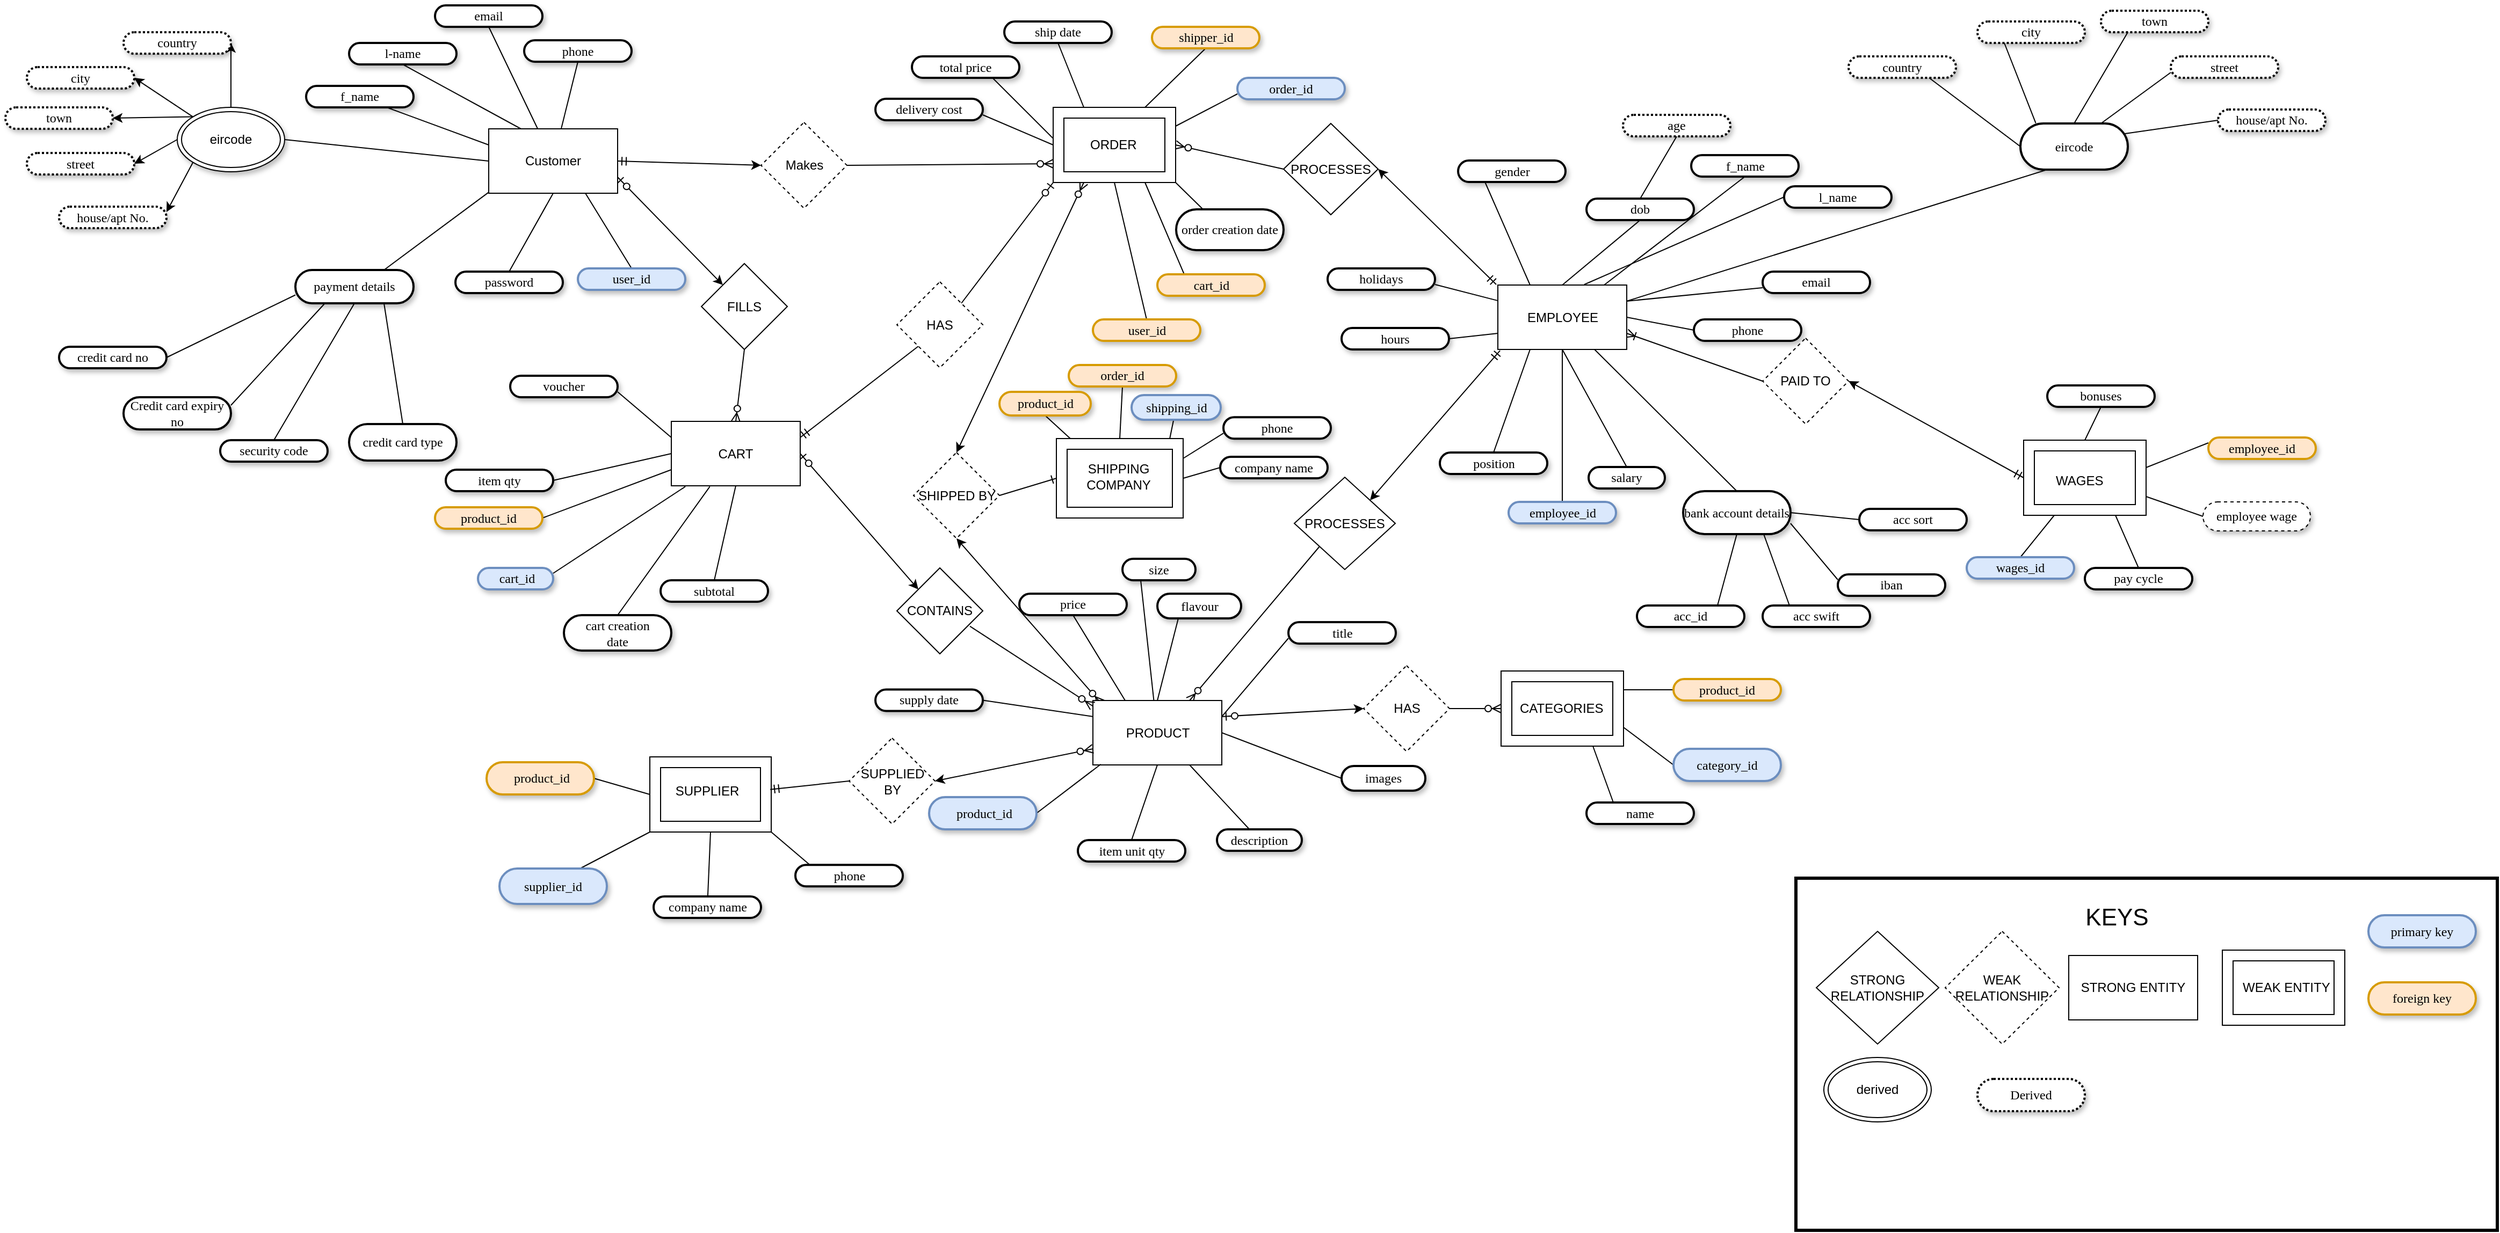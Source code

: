 <mxfile version="12.1.3" type="github" pages="1">
  <diagram id="H5ZcVqwOVLQch6x29UJz" name="Page-1">
    <mxGraphModel dx="1463" dy="763" grid="1" gridSize="10" guides="1" tooltips="1" connect="1" arrows="1" fold="1" page="1" pageScale="1" pageWidth="850" pageHeight="1100" math="0" shadow="0">
      <root>
        <mxCell id="0"/>
        <mxCell id="1" parent="0"/>
        <mxCell id="CMPPMDgxON7yKhk_aNS9-1" value="&lt;span&gt;f_name&lt;/span&gt;" style="whiteSpace=wrap;html=1;rounded=1;shadow=1;comic=0;labelBackgroundColor=none;strokeColor=#000000;strokeWidth=2;fillColor=#FFFFFF;fontFamily=Verdana;fontSize=12;fontColor=#000000;align=center;arcSize=50;" parent="1" vertex="1">
          <mxGeometry x="320" y="115" width="100" height="20" as="geometry"/>
        </mxCell>
        <mxCell id="CMPPMDgxON7yKhk_aNS9-2" value="&lt;span&gt;l-name&lt;/span&gt;" style="whiteSpace=wrap;html=1;rounded=1;shadow=1;comic=0;labelBackgroundColor=none;strokeColor=#000000;strokeWidth=2;fillColor=#FFFFFF;fontFamily=Verdana;fontSize=12;fontColor=#000000;align=center;arcSize=50;" parent="1" vertex="1">
          <mxGeometry x="360" y="75" width="100" height="20" as="geometry"/>
        </mxCell>
        <mxCell id="CMPPMDgxON7yKhk_aNS9-3" style="edgeStyle=none;rounded=0;orthogonalLoop=1;jettySize=auto;html=1;exitX=0.75;exitY=1;exitDx=0;exitDy=0;entryX=-0.003;entryY=0.409;entryDx=0;entryDy=0;entryPerimeter=0;startArrow=none;startFill=0;endArrow=none;endFill=0;" parent="1" source="CMPPMDgxON7yKhk_aNS9-4" target="CMPPMDgxON7yKhk_aNS9-146" edge="1">
          <mxGeometry relative="1" as="geometry"/>
        </mxCell>
        <mxCell id="CMPPMDgxON7yKhk_aNS9-4" value="&lt;span&gt;total price&lt;/span&gt;" style="whiteSpace=wrap;html=1;rounded=1;shadow=1;comic=0;labelBackgroundColor=none;strokeColor=#000000;strokeWidth=2;fillColor=#FFFFFF;fontFamily=Verdana;fontSize=12;fontColor=#000000;align=center;arcSize=50;" parent="1" vertex="1">
          <mxGeometry x="884" y="87.5" width="100" height="20" as="geometry"/>
        </mxCell>
        <mxCell id="CMPPMDgxON7yKhk_aNS9-5" style="edgeStyle=none;rounded=0;orthogonalLoop=1;jettySize=auto;html=1;exitX=0.5;exitY=1;exitDx=0;exitDy=0;entryX=0;entryY=0;entryDx=28.5;entryDy=0;entryPerimeter=0;startArrow=none;startFill=0;endArrow=none;endFill=0;" parent="1" source="CMPPMDgxON7yKhk_aNS9-6" target="CMPPMDgxON7yKhk_aNS9-146" edge="1">
          <mxGeometry relative="1" as="geometry"/>
        </mxCell>
        <mxCell id="CMPPMDgxON7yKhk_aNS9-6" value="&lt;span&gt;ship date&lt;/span&gt;" style="whiteSpace=wrap;html=1;rounded=1;shadow=1;comic=0;labelBackgroundColor=none;strokeColor=#000000;strokeWidth=2;fillColor=#FFFFFF;fontFamily=Verdana;fontSize=12;fontColor=#000000;align=center;arcSize=50;" parent="1" vertex="1">
          <mxGeometry x="970" y="55" width="100" height="20" as="geometry"/>
        </mxCell>
        <mxCell id="CMPPMDgxON7yKhk_aNS9-7" style="edgeStyle=none;rounded=0;orthogonalLoop=1;jettySize=auto;html=1;exitX=0.5;exitY=1;exitDx=0;exitDy=0;entryX=0;entryY=0;entryDx=85.5;entryDy=0;entryPerimeter=0;startArrow=none;startFill=0;endArrow=none;endFill=0;" parent="1" source="CMPPMDgxON7yKhk_aNS9-8" target="CMPPMDgxON7yKhk_aNS9-146" edge="1">
          <mxGeometry relative="1" as="geometry"/>
        </mxCell>
        <mxCell id="CMPPMDgxON7yKhk_aNS9-8" value="&lt;span&gt;shipper_id&lt;/span&gt;" style="whiteSpace=wrap;html=1;rounded=1;shadow=1;comic=0;labelBackgroundColor=none;strokeColor=#d79b00;strokeWidth=2;fillColor=#ffe6cc;fontFamily=Verdana;fontSize=12;align=center;arcSize=50;" parent="1" vertex="1">
          <mxGeometry x="1107.5" y="60" width="100" height="20" as="geometry"/>
        </mxCell>
        <mxCell id="CMPPMDgxON7yKhk_aNS9-9" style="edgeStyle=none;rounded=0;orthogonalLoop=1;jettySize=auto;html=1;exitX=0.25;exitY=0;exitDx=0;exitDy=0;entryX=0;entryY=0;entryDx=85.5;entryDy=70;entryPerimeter=0;startArrow=none;startFill=0;endArrow=none;endFill=0;" parent="1" source="CMPPMDgxON7yKhk_aNS9-10" target="CMPPMDgxON7yKhk_aNS9-146" edge="1">
          <mxGeometry relative="1" as="geometry"/>
        </mxCell>
        <mxCell id="CMPPMDgxON7yKhk_aNS9-10" value="&lt;span&gt;cart_id&lt;/span&gt;" style="whiteSpace=wrap;html=1;rounded=1;shadow=1;comic=0;labelBackgroundColor=none;strokeColor=#d79b00;strokeWidth=2;fillColor=#ffe6cc;fontFamily=Verdana;fontSize=12;align=center;arcSize=50;" parent="1" vertex="1">
          <mxGeometry x="1112.5" y="290.5" width="100" height="20" as="geometry"/>
        </mxCell>
        <mxCell id="CMPPMDgxON7yKhk_aNS9-11" style="edgeStyle=none;rounded=0;orthogonalLoop=1;jettySize=auto;html=1;exitX=0.25;exitY=0;exitDx=0;exitDy=0;entryX=1;entryY=1;entryDx=0;entryDy=0;entryPerimeter=0;startArrow=none;startFill=0;endArrow=none;endFill=0;" parent="1" source="CMPPMDgxON7yKhk_aNS9-12" target="CMPPMDgxON7yKhk_aNS9-146" edge="1">
          <mxGeometry relative="1" as="geometry"/>
        </mxCell>
        <mxCell id="CMPPMDgxON7yKhk_aNS9-12" value="&lt;span&gt;order creation date&lt;/span&gt;" style="whiteSpace=wrap;html=1;rounded=1;shadow=1;comic=0;labelBackgroundColor=none;strokeColor=#000000;strokeWidth=2;fillColor=#FFFFFF;fontFamily=Verdana;fontSize=12;fontColor=#000000;align=center;arcSize=50;" parent="1" vertex="1">
          <mxGeometry x="1130" y="230" width="100" height="38" as="geometry"/>
        </mxCell>
        <mxCell id="CMPPMDgxON7yKhk_aNS9-13" style="edgeStyle=none;rounded=0;orthogonalLoop=1;jettySize=auto;html=1;exitX=0.5;exitY=0;exitDx=0;exitDy=0;entryX=0.5;entryY=1;entryDx=0;entryDy=0;entryPerimeter=0;startArrow=none;startFill=0;endArrow=none;endFill=0;" parent="1" source="CMPPMDgxON7yKhk_aNS9-14" target="CMPPMDgxON7yKhk_aNS9-146" edge="1">
          <mxGeometry relative="1" as="geometry"/>
        </mxCell>
        <mxCell id="CMPPMDgxON7yKhk_aNS9-14" value="&lt;span&gt;user_id&lt;/span&gt;" style="whiteSpace=wrap;html=1;rounded=1;shadow=1;comic=0;labelBackgroundColor=none;strokeColor=#d79b00;strokeWidth=2;fillColor=#ffe6cc;fontFamily=Verdana;fontSize=12;align=center;arcSize=50;" parent="1" vertex="1">
          <mxGeometry x="1052.5" y="332.5" width="100" height="20" as="geometry"/>
        </mxCell>
        <mxCell id="CMPPMDgxON7yKhk_aNS9-15" style="edgeStyle=none;rounded=0;orthogonalLoop=1;jettySize=auto;html=1;exitX=0;exitY=0.75;exitDx=0;exitDy=0;entryX=0;entryY=0;entryDx=114;entryDy=17.5;entryPerimeter=0;startArrow=none;startFill=0;endArrow=none;endFill=0;" parent="1" source="CMPPMDgxON7yKhk_aNS9-16" target="CMPPMDgxON7yKhk_aNS9-146" edge="1">
          <mxGeometry relative="1" as="geometry"/>
        </mxCell>
        <mxCell id="CMPPMDgxON7yKhk_aNS9-16" value="order_id" style="whiteSpace=wrap;html=1;rounded=1;shadow=1;comic=0;labelBackgroundColor=none;strokeColor=#6c8ebf;strokeWidth=2;fillColor=#dae8fc;fontFamily=Verdana;fontSize=12;align=center;arcSize=50;" parent="1" vertex="1">
          <mxGeometry x="1187" y="107.5" width="100" height="20" as="geometry"/>
        </mxCell>
        <mxCell id="CMPPMDgxON7yKhk_aNS9-17" style="edgeStyle=none;rounded=0;orthogonalLoop=1;jettySize=auto;html=1;exitX=0;exitY=0.75;exitDx=0;exitDy=0;entryX=1;entryY=0.5;entryDx=0;entryDy=0;endArrow=none;endFill=0;" parent="1" source="CMPPMDgxON7yKhk_aNS9-199" target="CMPPMDgxON7yKhk_aNS9-42" edge="1">
          <mxGeometry relative="1" as="geometry">
            <mxPoint x="290" y="320" as="sourcePoint"/>
          </mxGeometry>
        </mxCell>
        <mxCell id="CMPPMDgxON7yKhk_aNS9-18" style="edgeStyle=none;rounded=0;orthogonalLoop=1;jettySize=auto;html=1;exitX=0.25;exitY=1;exitDx=0;exitDy=0;entryX=1;entryY=0.25;entryDx=0;entryDy=0;endArrow=none;endFill=0;" parent="1" source="CMPPMDgxON7yKhk_aNS9-199" target="CMPPMDgxON7yKhk_aNS9-39" edge="1">
          <mxGeometry relative="1" as="geometry">
            <mxPoint x="312.627" y="355.07" as="sourcePoint"/>
          </mxGeometry>
        </mxCell>
        <mxCell id="CMPPMDgxON7yKhk_aNS9-19" style="edgeStyle=none;rounded=0;orthogonalLoop=1;jettySize=auto;html=1;exitX=0.5;exitY=1;exitDx=0;exitDy=0;entryX=0.5;entryY=0;entryDx=0;entryDy=0;endArrow=none;endFill=0;" parent="1" source="CMPPMDgxON7yKhk_aNS9-199" target="CMPPMDgxON7yKhk_aNS9-40" edge="1">
          <mxGeometry relative="1" as="geometry">
            <mxPoint x="350.5" y="355" as="sourcePoint"/>
          </mxGeometry>
        </mxCell>
        <mxCell id="CMPPMDgxON7yKhk_aNS9-20" style="rounded=0;orthogonalLoop=1;jettySize=auto;html=1;exitX=0;exitY=0.5;exitDx=0;exitDy=0;entryX=1;entryY=0.5;entryDx=0;entryDy=0;endArrow=none;endFill=0;" parent="1" source="CMPPMDgxON7yKhk_aNS9-27" target="CMPPMDgxON7yKhk_aNS9-33" edge="1">
          <mxGeometry relative="1" as="geometry"/>
        </mxCell>
        <mxCell id="CMPPMDgxON7yKhk_aNS9-21" style="edgeStyle=none;rounded=0;orthogonalLoop=1;jettySize=auto;html=1;exitX=0.5;exitY=1;exitDx=0;exitDy=0;entryX=0.5;entryY=0;entryDx=0;entryDy=0;endArrow=none;endFill=0;" parent="1" source="CMPPMDgxON7yKhk_aNS9-27" target="CMPPMDgxON7yKhk_aNS9-43" edge="1">
          <mxGeometry relative="1" as="geometry"/>
        </mxCell>
        <mxCell id="CMPPMDgxON7yKhk_aNS9-22" style="edgeStyle=none;rounded=0;orthogonalLoop=1;jettySize=auto;html=1;exitX=0.75;exitY=1;exitDx=0;exitDy=0;entryX=0.5;entryY=0;entryDx=0;entryDy=0;endArrow=none;endFill=0;" parent="1" source="CMPPMDgxON7yKhk_aNS9-27" target="CMPPMDgxON7yKhk_aNS9-44" edge="1">
          <mxGeometry relative="1" as="geometry"/>
        </mxCell>
        <mxCell id="CMPPMDgxON7yKhk_aNS9-23" style="edgeStyle=none;rounded=0;orthogonalLoop=1;jettySize=auto;html=1;exitX=1;exitY=0.5;exitDx=0;exitDy=0;entryX=0;entryY=0.5;entryDx=0;entryDy=0;endArrow=classic;endFill=1;startArrow=ERmandOne;startFill=0;" parent="1" source="CMPPMDgxON7yKhk_aNS9-27" target="CMPPMDgxON7yKhk_aNS9-87" edge="1">
          <mxGeometry relative="1" as="geometry"/>
        </mxCell>
        <mxCell id="CMPPMDgxON7yKhk_aNS9-24" style="edgeStyle=none;rounded=0;orthogonalLoop=1;jettySize=auto;html=1;exitX=1;exitY=0.75;exitDx=0;exitDy=0;entryX=0;entryY=0;entryDx=0;entryDy=0;endArrow=classic;endFill=1;startArrow=ERzeroToOne;startFill=1;" parent="1" source="CMPPMDgxON7yKhk_aNS9-27" target="CMPPMDgxON7yKhk_aNS9-89" edge="1">
          <mxGeometry relative="1" as="geometry"/>
        </mxCell>
        <mxCell id="CMPPMDgxON7yKhk_aNS9-25" style="edgeStyle=none;rounded=0;orthogonalLoop=1;jettySize=auto;html=1;exitX=0;exitY=0.25;exitDx=0;exitDy=0;entryX=0.75;entryY=1;entryDx=0;entryDy=0;startArrow=none;startFill=0;endArrow=none;endFill=0;" parent="1" source="CMPPMDgxON7yKhk_aNS9-27" target="CMPPMDgxON7yKhk_aNS9-1" edge="1">
          <mxGeometry relative="1" as="geometry"/>
        </mxCell>
        <mxCell id="CMPPMDgxON7yKhk_aNS9-26" style="edgeStyle=none;rounded=0;orthogonalLoop=1;jettySize=auto;html=1;exitX=0.25;exitY=0;exitDx=0;exitDy=0;entryX=0.5;entryY=1;entryDx=0;entryDy=0;startArrow=none;startFill=0;endArrow=none;endFill=0;" parent="1" source="CMPPMDgxON7yKhk_aNS9-27" target="CMPPMDgxON7yKhk_aNS9-2" edge="1">
          <mxGeometry relative="1" as="geometry"/>
        </mxCell>
        <mxCell id="CMPPMDgxON7yKhk_aNS9-27" value="Customer" style="rounded=0;whiteSpace=wrap;html=1;" parent="1" vertex="1">
          <mxGeometry x="490" y="155" width="120" height="60" as="geometry"/>
        </mxCell>
        <mxCell id="CMPPMDgxON7yKhk_aNS9-28" style="rounded=0;orthogonalLoop=1;jettySize=auto;html=1;exitX=0;exitY=0.5;exitDx=0;exitDy=0;entryX=1;entryY=0.5;entryDx=0;entryDy=0;" parent="1" source="CMPPMDgxON7yKhk_aNS9-33" target="CMPPMDgxON7yKhk_aNS9-37" edge="1">
          <mxGeometry relative="1" as="geometry"/>
        </mxCell>
        <mxCell id="CMPPMDgxON7yKhk_aNS9-29" style="rounded=0;orthogonalLoop=1;jettySize=auto;html=1;exitX=0;exitY=0;exitDx=0;exitDy=0;entryX=1;entryY=0.5;entryDx=0;entryDy=0;" parent="1" source="CMPPMDgxON7yKhk_aNS9-33" target="CMPPMDgxON7yKhk_aNS9-36" edge="1">
          <mxGeometry relative="1" as="geometry"/>
        </mxCell>
        <mxCell id="CMPPMDgxON7yKhk_aNS9-30" style="rounded=0;orthogonalLoop=1;jettySize=auto;html=1;exitX=0;exitY=0;exitDx=0;exitDy=0;entryX=1;entryY=0.5;entryDx=0;entryDy=0;" parent="1" source="CMPPMDgxON7yKhk_aNS9-33" target="CMPPMDgxON7yKhk_aNS9-38" edge="1">
          <mxGeometry relative="1" as="geometry"/>
        </mxCell>
        <mxCell id="CMPPMDgxON7yKhk_aNS9-31" style="rounded=0;orthogonalLoop=1;jettySize=auto;html=1;exitX=0.5;exitY=0;exitDx=0;exitDy=0;entryX=1;entryY=0.5;entryDx=0;entryDy=0;" parent="1" source="CMPPMDgxON7yKhk_aNS9-33" target="CMPPMDgxON7yKhk_aNS9-34" edge="1">
          <mxGeometry relative="1" as="geometry"/>
        </mxCell>
        <mxCell id="CMPPMDgxON7yKhk_aNS9-32" style="rounded=0;orthogonalLoop=1;jettySize=auto;html=1;exitX=0;exitY=1;exitDx=0;exitDy=0;entryX=1;entryY=0.25;entryDx=0;entryDy=0;" parent="1" source="CMPPMDgxON7yKhk_aNS9-33" target="CMPPMDgxON7yKhk_aNS9-35" edge="1">
          <mxGeometry relative="1" as="geometry"/>
        </mxCell>
        <mxCell id="CMPPMDgxON7yKhk_aNS9-33" value="eircode" style="ellipse;shape=doubleEllipse;whiteSpace=wrap;html=1;shadow=1;comic=0;strokeWidth=1;" parent="1" vertex="1">
          <mxGeometry x="200" y="135" width="100" height="60" as="geometry"/>
        </mxCell>
        <mxCell id="CMPPMDgxON7yKhk_aNS9-34" value="&lt;span&gt;country&lt;/span&gt;" style="whiteSpace=wrap;html=1;rounded=1;shadow=1;comic=0;labelBackgroundColor=none;strokeColor=#000000;strokeWidth=2;fillColor=#FFFFFF;fontFamily=Verdana;fontSize=12;fontColor=#000000;align=center;arcSize=50;dashed=1;dashPattern=1 1;" parent="1" vertex="1">
          <mxGeometry x="150" y="65" width="100" height="20" as="geometry"/>
        </mxCell>
        <mxCell id="CMPPMDgxON7yKhk_aNS9-35" value="&lt;span&gt;house/apt No.&lt;/span&gt;" style="whiteSpace=wrap;html=1;rounded=1;shadow=1;comic=0;labelBackgroundColor=none;strokeColor=#000000;strokeWidth=2;fillColor=#FFFFFF;fontFamily=Verdana;fontSize=12;fontColor=#000000;align=center;arcSize=50;dashed=1;dashPattern=1 1;" parent="1" vertex="1">
          <mxGeometry x="90" y="227.5" width="100" height="20" as="geometry"/>
        </mxCell>
        <mxCell id="CMPPMDgxON7yKhk_aNS9-36" value="town" style="whiteSpace=wrap;html=1;rounded=1;shadow=1;comic=0;labelBackgroundColor=none;strokeColor=#000000;strokeWidth=2;fillColor=#FFFFFF;fontFamily=Verdana;fontSize=12;fontColor=#000000;align=center;arcSize=50;dashed=1;dashPattern=1 1;" parent="1" vertex="1">
          <mxGeometry x="40" y="135" width="100" height="20" as="geometry"/>
        </mxCell>
        <mxCell id="CMPPMDgxON7yKhk_aNS9-37" value="&lt;span&gt;street&lt;/span&gt;" style="whiteSpace=wrap;html=1;rounded=1;shadow=1;comic=0;labelBackgroundColor=none;strokeColor=#000000;strokeWidth=2;fillColor=#FFFFFF;fontFamily=Verdana;fontSize=12;fontColor=#000000;align=center;arcSize=50;dashed=1;dashPattern=1 1;" parent="1" vertex="1">
          <mxGeometry x="60" y="177.5" width="100" height="20" as="geometry"/>
        </mxCell>
        <mxCell id="CMPPMDgxON7yKhk_aNS9-38" value="&lt;span&gt;city&lt;/span&gt;" style="whiteSpace=wrap;html=1;rounded=1;shadow=1;comic=0;labelBackgroundColor=none;strokeColor=#000000;strokeWidth=2;fillColor=#FFFFFF;fontFamily=Verdana;fontSize=12;fontColor=#000000;align=center;arcSize=50;dashed=1;dashPattern=1 1;" parent="1" vertex="1">
          <mxGeometry x="60" y="97.5" width="100" height="20" as="geometry"/>
        </mxCell>
        <mxCell id="CMPPMDgxON7yKhk_aNS9-39" value="&lt;span&gt;Credit card expiry no&lt;/span&gt;" style="whiteSpace=wrap;html=1;rounded=1;shadow=1;comic=0;labelBackgroundColor=none;strokeColor=#000000;strokeWidth=2;fillColor=#FFFFFF;fontFamily=Verdana;fontSize=12;fontColor=#000000;align=center;arcSize=50;" parent="1" vertex="1">
          <mxGeometry x="150" y="405" width="100" height="30" as="geometry"/>
        </mxCell>
        <mxCell id="CMPPMDgxON7yKhk_aNS9-40" value="security code" style="whiteSpace=wrap;html=1;rounded=1;shadow=1;comic=0;labelBackgroundColor=none;strokeColor=#000000;strokeWidth=2;fillColor=#FFFFFF;fontFamily=Verdana;fontSize=12;fontColor=#000000;align=center;arcSize=50;" parent="1" vertex="1">
          <mxGeometry x="240" y="445" width="100" height="20" as="geometry"/>
        </mxCell>
        <mxCell id="CMPPMDgxON7yKhk_aNS9-41" value="&lt;span&gt;credit card type&lt;/span&gt;" style="whiteSpace=wrap;html=1;rounded=1;shadow=1;comic=0;labelBackgroundColor=none;strokeColor=#000000;strokeWidth=2;fillColor=#FFFFFF;fontFamily=Verdana;fontSize=12;fontColor=#000000;align=center;arcSize=50;" parent="1" vertex="1">
          <mxGeometry x="360" y="430" width="100" height="34" as="geometry"/>
        </mxCell>
        <mxCell id="CMPPMDgxON7yKhk_aNS9-42" value="&lt;span&gt;credit card no&lt;/span&gt;" style="whiteSpace=wrap;html=1;rounded=1;shadow=1;comic=0;labelBackgroundColor=none;strokeColor=#000000;strokeWidth=2;fillColor=#FFFFFF;fontFamily=Verdana;fontSize=12;fontColor=#000000;align=center;arcSize=50;" parent="1" vertex="1">
          <mxGeometry x="90" y="358" width="100" height="20" as="geometry"/>
        </mxCell>
        <mxCell id="CMPPMDgxON7yKhk_aNS9-43" value="&lt;span&gt;password&lt;/span&gt;" style="whiteSpace=wrap;html=1;rounded=1;shadow=1;comic=0;labelBackgroundColor=none;strokeColor=#000000;strokeWidth=2;fillColor=#FFFFFF;fontFamily=Verdana;fontSize=12;fontColor=#000000;align=center;arcSize=50;" parent="1" vertex="1">
          <mxGeometry x="459" y="288" width="100" height="20" as="geometry"/>
        </mxCell>
        <mxCell id="CMPPMDgxON7yKhk_aNS9-44" value="&lt;span&gt;user_id&lt;/span&gt;" style="whiteSpace=wrap;html=1;rounded=1;shadow=1;comic=0;labelBackgroundColor=none;strokeColor=#6c8ebf;strokeWidth=2;fillColor=#dae8fc;fontFamily=Verdana;fontSize=12;align=center;arcSize=50;" parent="1" vertex="1">
          <mxGeometry x="573" y="285" width="100" height="20" as="geometry"/>
        </mxCell>
        <mxCell id="CMPPMDgxON7yKhk_aNS9-45" style="edgeStyle=none;rounded=0;orthogonalLoop=1;jettySize=auto;html=1;entryX=0.5;entryY=1;entryDx=0;entryDy=0;startArrow=none;startFill=0;endArrow=none;endFill=0;exitX=0.119;exitY=0.013;exitDx=0;exitDy=0;exitPerimeter=0;" parent="1" source="CMPPMDgxON7yKhk_aNS9-179" target="CMPPMDgxON7yKhk_aNS9-50" edge="1">
          <mxGeometry relative="1" as="geometry">
            <mxPoint x="1010.5" y="435.5" as="sourcePoint"/>
          </mxGeometry>
        </mxCell>
        <mxCell id="CMPPMDgxON7yKhk_aNS9-46" style="edgeStyle=none;rounded=0;orthogonalLoop=1;jettySize=auto;html=1;exitX=0.5;exitY=0;exitDx=0;exitDy=0;entryX=0.5;entryY=1;entryDx=0;entryDy=0;startArrow=none;startFill=0;endArrow=none;endFill=0;exitPerimeter=0;" parent="1" source="CMPPMDgxON7yKhk_aNS9-179" target="CMPPMDgxON7yKhk_aNS9-48" edge="1">
          <mxGeometry relative="1" as="geometry">
            <mxPoint x="1071.5" y="424" as="sourcePoint"/>
          </mxGeometry>
        </mxCell>
        <mxCell id="CMPPMDgxON7yKhk_aNS9-47" value="" style="edgeStyle=none;rounded=0;orthogonalLoop=1;jettySize=auto;html=1;startArrow=none;startFill=0;endArrow=none;endFill=0;exitX=0.895;exitY=-0.003;exitDx=0;exitDy=0;exitPerimeter=0;" parent="1" source="CMPPMDgxON7yKhk_aNS9-179" target="CMPPMDgxON7yKhk_aNS9-49" edge="1">
          <mxGeometry relative="1" as="geometry"/>
        </mxCell>
        <mxCell id="CMPPMDgxON7yKhk_aNS9-48" value="&lt;span&gt;order_id&lt;/span&gt;" style="whiteSpace=wrap;html=1;rounded=1;shadow=1;comic=0;labelBackgroundColor=none;strokeColor=#d79b00;strokeWidth=2;fillColor=#ffe6cc;fontFamily=Verdana;fontSize=12;align=center;arcSize=50;" parent="1" vertex="1">
          <mxGeometry x="1030" y="375" width="100" height="20" as="geometry"/>
        </mxCell>
        <mxCell id="CMPPMDgxON7yKhk_aNS9-49" value="&lt;span&gt;shipping_id&lt;/span&gt;" style="whiteSpace=wrap;html=1;rounded=1;shadow=1;comic=0;labelBackgroundColor=none;strokeColor=#6c8ebf;strokeWidth=2;fillColor=#dae8fc;fontFamily=Verdana;fontSize=12;align=center;arcSize=50;" parent="1" vertex="1">
          <mxGeometry x="1088.5" y="403" width="83" height="23" as="geometry"/>
        </mxCell>
        <mxCell id="CMPPMDgxON7yKhk_aNS9-50" value="&lt;span&gt;product_id&lt;/span&gt;" style="whiteSpace=wrap;html=1;rounded=1;shadow=1;comic=0;labelBackgroundColor=none;strokeColor=#d79b00;strokeWidth=2;fillColor=#ffe6cc;fontFamily=Verdana;fontSize=12;align=center;arcSize=50;" parent="1" vertex="1">
          <mxGeometry x="965.5" y="400" width="85" height="22" as="geometry"/>
        </mxCell>
        <mxCell id="CMPPMDgxON7yKhk_aNS9-51" style="edgeStyle=none;rounded=0;orthogonalLoop=1;jettySize=auto;html=1;exitX=1;exitY=0.5;exitDx=0;exitDy=0;entryX=0;entryY=0.5;entryDx=0;entryDy=0;startArrow=none;startFill=0;endArrow=ERone;endFill=0;entryPerimeter=0;" parent="1" source="CMPPMDgxON7yKhk_aNS9-53" target="CMPPMDgxON7yKhk_aNS9-179" edge="1">
          <mxGeometry relative="1" as="geometry">
            <mxPoint x="1011.5" y="464" as="targetPoint"/>
          </mxGeometry>
        </mxCell>
        <mxCell id="CMPPMDgxON7yKhk_aNS9-52" style="edgeStyle=none;rounded=0;orthogonalLoop=1;jettySize=auto;html=1;exitX=0.5;exitY=1;exitDx=0;exitDy=0;entryX=0.063;entryY=0.042;entryDx=0;entryDy=0;entryPerimeter=0;startArrow=classic;startFill=1;endArrow=ERzeroToMany;endFill=1;" parent="1" source="CMPPMDgxON7yKhk_aNS9-53" target="CMPPMDgxON7yKhk_aNS9-109" edge="1">
          <mxGeometry relative="1" as="geometry"/>
        </mxCell>
        <mxCell id="CMPPMDgxON7yKhk_aNS9-53" value="SHIPPED BY" style="rhombus;whiteSpace=wrap;html=1;dashed=1;" parent="1" vertex="1">
          <mxGeometry x="885.5" y="456.5" width="80" height="80" as="geometry"/>
        </mxCell>
        <mxCell id="CMPPMDgxON7yKhk_aNS9-54" style="edgeStyle=none;rounded=0;orthogonalLoop=1;jettySize=auto;html=1;exitX=0.017;exitY=1.017;exitDx=0;exitDy=0;entryX=1;entryY=0;entryDx=0;entryDy=0;startArrow=ERmandOne;startFill=0;endArrow=classic;endFill=1;exitPerimeter=0;" parent="1" source="CMPPMDgxON7yKhk_aNS9-143" target="CMPPMDgxON7yKhk_aNS9-126" edge="1">
          <mxGeometry relative="1" as="geometry">
            <mxPoint x="1528.574" y="303.284" as="sourcePoint"/>
          </mxGeometry>
        </mxCell>
        <mxCell id="CMPPMDgxON7yKhk_aNS9-55" value="&lt;span&gt;gender&lt;/span&gt;" style="whiteSpace=wrap;html=1;rounded=1;shadow=1;comic=0;labelBackgroundColor=none;strokeColor=#000000;strokeWidth=2;fillColor=#FFFFFF;fontFamily=Verdana;fontSize=12;fontColor=#000000;align=center;arcSize=50;" parent="1" vertex="1">
          <mxGeometry x="1392.5" y="184.5" width="100" height="20" as="geometry"/>
        </mxCell>
        <mxCell id="CMPPMDgxON7yKhk_aNS9-56" value="&lt;span&gt;dob&lt;/span&gt;" style="whiteSpace=wrap;html=1;rounded=1;shadow=1;comic=0;labelBackgroundColor=none;strokeColor=#000000;strokeWidth=2;fillColor=#FFFFFF;fontFamily=Verdana;fontSize=12;fontColor=#000000;align=center;arcSize=50;" parent="1" vertex="1">
          <mxGeometry x="1512" y="220" width="100" height="20" as="geometry"/>
        </mxCell>
        <mxCell id="CMPPMDgxON7yKhk_aNS9-57" value="&lt;span&gt;age&lt;/span&gt;" style="whiteSpace=wrap;html=1;rounded=1;shadow=1;comic=0;labelBackgroundColor=none;strokeColor=#000000;strokeWidth=2;fillColor=#FFFFFF;fontFamily=Verdana;fontSize=12;fontColor=#000000;align=center;arcSize=50;dashed=1;dashPattern=1 1;" parent="1" vertex="1">
          <mxGeometry x="1546" y="142" width="100" height="20" as="geometry"/>
        </mxCell>
        <mxCell id="CMPPMDgxON7yKhk_aNS9-58" style="edgeStyle=none;rounded=0;orthogonalLoop=1;jettySize=auto;html=1;exitX=0.5;exitY=1;exitDx=0;exitDy=0;startArrow=none;startFill=0;endArrow=none;endFill=0;" parent="1" source="CMPPMDgxON7yKhk_aNS9-59" target="CMPPMDgxON7yKhk_aNS9-143" edge="1">
          <mxGeometry relative="1" as="geometry"/>
        </mxCell>
        <mxCell id="CMPPMDgxON7yKhk_aNS9-59" value="&lt;span&gt;f_name&lt;/span&gt;" style="whiteSpace=wrap;html=1;rounded=1;shadow=1;comic=0;labelBackgroundColor=none;strokeColor=#000000;strokeWidth=2;fillColor=#FFFFFF;fontFamily=Verdana;fontSize=12;fontColor=#000000;align=center;arcSize=50;" parent="1" vertex="1">
          <mxGeometry x="1609.5" y="179.5" width="100" height="20" as="geometry"/>
        </mxCell>
        <mxCell id="CMPPMDgxON7yKhk_aNS9-60" style="edgeStyle=none;rounded=0;orthogonalLoop=1;jettySize=auto;html=1;exitX=0;exitY=0.5;exitDx=0;exitDy=0;entryX=0.671;entryY=-0.008;entryDx=0;entryDy=0;entryPerimeter=0;startArrow=none;startFill=0;endArrow=none;endFill=0;" parent="1" source="CMPPMDgxON7yKhk_aNS9-61" target="CMPPMDgxON7yKhk_aNS9-143" edge="1">
          <mxGeometry relative="1" as="geometry"/>
        </mxCell>
        <mxCell id="CMPPMDgxON7yKhk_aNS9-61" value="l_name" style="whiteSpace=wrap;html=1;rounded=1;shadow=1;comic=0;labelBackgroundColor=none;strokeColor=#000000;strokeWidth=2;fillColor=#FFFFFF;fontFamily=Verdana;fontSize=12;fontColor=#000000;align=center;arcSize=50;" parent="1" vertex="1">
          <mxGeometry x="1696" y="208.5" width="100" height="20" as="geometry"/>
        </mxCell>
        <mxCell id="CMPPMDgxON7yKhk_aNS9-62" style="edgeStyle=none;rounded=0;orthogonalLoop=1;jettySize=auto;html=1;exitX=0.75;exitY=0;exitDx=0;exitDy=0;entryX=0;entryY=0.75;entryDx=0;entryDy=0;startArrow=none;startFill=0;endArrow=none;endFill=0;" parent="1" source="4p4MBh4yowYJrrC4Kuk--1" target="CMPPMDgxON7yKhk_aNS9-156" edge="1">
          <mxGeometry relative="1" as="geometry">
            <mxPoint x="2004.355" y="152.787" as="sourcePoint"/>
          </mxGeometry>
        </mxCell>
        <mxCell id="CMPPMDgxON7yKhk_aNS9-64" style="edgeStyle=none;rounded=0;orthogonalLoop=1;jettySize=auto;html=1;exitX=0.75;exitY=0;exitDx=0;exitDy=0;startArrow=none;startFill=0;endArrow=none;endFill=0;entryX=0.5;entryY=1;entryDx=0;entryDy=0;" parent="1" source="CMPPMDgxON7yKhk_aNS9-65" target="CMPPMDgxON7yKhk_aNS9-202" edge="1">
          <mxGeometry relative="1" as="geometry">
            <mxPoint x="1647.5" y="558" as="targetPoint"/>
          </mxGeometry>
        </mxCell>
        <mxCell id="CMPPMDgxON7yKhk_aNS9-65" value="&lt;span&gt;acc_id&lt;/span&gt;" style="whiteSpace=wrap;html=1;rounded=1;shadow=1;comic=0;labelBackgroundColor=none;strokeColor=#000000;strokeWidth=2;fillColor=#FFFFFF;fontFamily=Verdana;fontSize=12;fontColor=#000000;align=center;arcSize=50;" parent="1" vertex="1">
          <mxGeometry x="1559" y="599" width="100" height="20" as="geometry"/>
        </mxCell>
        <mxCell id="CMPPMDgxON7yKhk_aNS9-66" style="edgeStyle=none;rounded=0;orthogonalLoop=1;jettySize=auto;html=1;exitX=0.25;exitY=0;exitDx=0;exitDy=0;entryX=0.75;entryY=1;entryDx=0;entryDy=0;startArrow=none;startFill=0;endArrow=none;endFill=0;" parent="1" source="CMPPMDgxON7yKhk_aNS9-67" target="CMPPMDgxON7yKhk_aNS9-202" edge="1">
          <mxGeometry relative="1" as="geometry">
            <mxPoint x="1696.44" y="557.58" as="targetPoint"/>
          </mxGeometry>
        </mxCell>
        <mxCell id="CMPPMDgxON7yKhk_aNS9-67" value="&lt;span&gt;acc swift&lt;/span&gt;" style="whiteSpace=wrap;html=1;rounded=1;shadow=1;comic=0;labelBackgroundColor=none;strokeColor=#000000;strokeWidth=2;fillColor=#FFFFFF;fontFamily=Verdana;fontSize=12;fontColor=#000000;align=center;arcSize=50;" parent="1" vertex="1">
          <mxGeometry x="1676" y="599" width="100" height="20" as="geometry"/>
        </mxCell>
        <mxCell id="CMPPMDgxON7yKhk_aNS9-68" style="edgeStyle=none;rounded=0;orthogonalLoop=1;jettySize=auto;html=1;exitX=0;exitY=0.25;exitDx=0;exitDy=0;startArrow=none;startFill=0;endArrow=none;endFill=0;entryX=1;entryY=0.75;entryDx=0;entryDy=0;" parent="1" source="CMPPMDgxON7yKhk_aNS9-69" target="CMPPMDgxON7yKhk_aNS9-202" edge="1">
          <mxGeometry relative="1" as="geometry">
            <mxPoint x="1704.5" y="558" as="targetPoint"/>
          </mxGeometry>
        </mxCell>
        <mxCell id="CMPPMDgxON7yKhk_aNS9-69" value="&lt;span&gt;iban&lt;/span&gt;" style="whiteSpace=wrap;html=1;rounded=1;shadow=1;comic=0;labelBackgroundColor=none;strokeColor=#000000;strokeWidth=2;fillColor=#FFFFFF;fontFamily=Verdana;fontSize=12;fontColor=#000000;align=center;arcSize=50;" parent="1" vertex="1">
          <mxGeometry x="1746" y="570" width="100" height="20" as="geometry"/>
        </mxCell>
        <mxCell id="CMPPMDgxON7yKhk_aNS9-70" style="edgeStyle=none;rounded=0;orthogonalLoop=1;jettySize=auto;html=1;exitX=0;exitY=0.5;exitDx=0;exitDy=0;entryX=1;entryY=0.5;entryDx=0;entryDy=0;startArrow=none;startFill=0;endArrow=none;endFill=0;" parent="1" source="CMPPMDgxON7yKhk_aNS9-71" target="CMPPMDgxON7yKhk_aNS9-202" edge="1">
          <mxGeometry relative="1" as="geometry">
            <mxPoint x="1740" y="505.5" as="targetPoint"/>
          </mxGeometry>
        </mxCell>
        <mxCell id="CMPPMDgxON7yKhk_aNS9-71" value="&lt;span&gt;acc sort&lt;/span&gt;" style="whiteSpace=wrap;html=1;rounded=1;shadow=1;comic=0;labelBackgroundColor=none;strokeColor=#000000;strokeWidth=2;fillColor=#FFFFFF;fontFamily=Verdana;fontSize=12;fontColor=#000000;align=center;arcSize=50;" parent="1" vertex="1">
          <mxGeometry x="1766" y="509" width="100" height="20" as="geometry"/>
        </mxCell>
        <mxCell id="CMPPMDgxON7yKhk_aNS9-72" style="edgeStyle=none;rounded=0;orthogonalLoop=1;jettySize=auto;html=1;exitX=0;exitY=0.75;exitDx=0;exitDy=0;entryX=1;entryY=0.25;entryDx=0;entryDy=0;endArrow=none;endFill=0;" parent="1" source="CMPPMDgxON7yKhk_aNS9-73" target="CMPPMDgxON7yKhk_aNS9-143" edge="1">
          <mxGeometry relative="1" as="geometry"/>
        </mxCell>
        <mxCell id="CMPPMDgxON7yKhk_aNS9-73" value="&lt;span&gt;email&lt;/span&gt;" style="whiteSpace=wrap;html=1;rounded=1;shadow=1;comic=0;labelBackgroundColor=none;strokeColor=#000000;strokeWidth=2;fillColor=#FFFFFF;fontFamily=Verdana;fontSize=12;fontColor=#000000;align=center;arcSize=50;" parent="1" vertex="1">
          <mxGeometry x="1676" y="288" width="100" height="20" as="geometry"/>
        </mxCell>
        <mxCell id="CMPPMDgxON7yKhk_aNS9-74" style="edgeStyle=none;rounded=0;orthogonalLoop=1;jettySize=auto;html=1;exitX=0;exitY=0.5;exitDx=0;exitDy=0;entryX=1;entryY=0.5;entryDx=0;entryDy=0;endArrow=none;endFill=0;" parent="1" source="CMPPMDgxON7yKhk_aNS9-75" target="CMPPMDgxON7yKhk_aNS9-143" edge="1">
          <mxGeometry relative="1" as="geometry"/>
        </mxCell>
        <mxCell id="CMPPMDgxON7yKhk_aNS9-75" value="&lt;span&gt;phone&lt;/span&gt;" style="whiteSpace=wrap;html=1;rounded=1;shadow=1;comic=0;labelBackgroundColor=none;strokeColor=#000000;strokeWidth=2;fillColor=#FFFFFF;fontFamily=Verdana;fontSize=12;fontColor=#000000;align=center;arcSize=50;" parent="1" vertex="1">
          <mxGeometry x="1612" y="332.5" width="100" height="20" as="geometry"/>
        </mxCell>
        <mxCell id="CMPPMDgxON7yKhk_aNS9-76" style="edgeStyle=none;rounded=0;orthogonalLoop=1;jettySize=auto;html=1;exitX=1;exitY=0.5;exitDx=0;exitDy=0;entryX=0;entryY=0.5;entryDx=0;entryDy=0;entryPerimeter=0;startArrow=classic;startFill=1;endArrow=ERmandOne;endFill=0;" parent="1" source="CMPPMDgxON7yKhk_aNS9-77" target="CMPPMDgxON7yKhk_aNS9-166" edge="1">
          <mxGeometry relative="1" as="geometry"/>
        </mxCell>
        <mxCell id="CMPPMDgxON7yKhk_aNS9-77" value="PAID TO" style="rhombus;whiteSpace=wrap;html=1;dashed=1;" parent="1" vertex="1">
          <mxGeometry x="1676" y="350" width="80" height="80" as="geometry"/>
        </mxCell>
        <mxCell id="CMPPMDgxON7yKhk_aNS9-78" style="edgeStyle=none;rounded=0;orthogonalLoop=1;jettySize=auto;html=1;exitX=0.5;exitY=0;exitDx=0;exitDy=0;entryX=0;entryY=0;entryDx=85.5;entryDy=70;entryPerimeter=0;startArrow=none;startFill=0;endArrow=none;endFill=0;" parent="1" source="CMPPMDgxON7yKhk_aNS9-79" target="CMPPMDgxON7yKhk_aNS9-166" edge="1">
          <mxGeometry relative="1" as="geometry"/>
        </mxCell>
        <mxCell id="CMPPMDgxON7yKhk_aNS9-79" value="&lt;span&gt;pay cycle&lt;/span&gt;" style="whiteSpace=wrap;html=1;rounded=1;shadow=1;comic=0;labelBackgroundColor=none;strokeColor=#000000;strokeWidth=2;fillColor=#FFFFFF;fontFamily=Verdana;fontSize=12;fontColor=#000000;align=center;arcSize=50;" parent="1" vertex="1">
          <mxGeometry x="1976" y="564" width="100" height="20" as="geometry"/>
        </mxCell>
        <mxCell id="CMPPMDgxON7yKhk_aNS9-80" style="edgeStyle=none;rounded=0;orthogonalLoop=1;jettySize=auto;html=1;exitX=0.5;exitY=0;exitDx=0;exitDy=0;entryX=0;entryY=0;entryDx=28.5;entryDy=70;entryPerimeter=0;startArrow=none;startFill=0;endArrow=none;endFill=0;" parent="1" source="CMPPMDgxON7yKhk_aNS9-81" target="CMPPMDgxON7yKhk_aNS9-166" edge="1">
          <mxGeometry relative="1" as="geometry"/>
        </mxCell>
        <mxCell id="CMPPMDgxON7yKhk_aNS9-81" value="&lt;span&gt;wages_id&lt;/span&gt;" style="whiteSpace=wrap;html=1;rounded=1;shadow=1;comic=0;labelBackgroundColor=none;strokeColor=#6c8ebf;strokeWidth=2;fillColor=#dae8fc;fontFamily=Verdana;fontSize=12;align=center;arcSize=50;" parent="1" vertex="1">
          <mxGeometry x="1866" y="554" width="100" height="20" as="geometry"/>
        </mxCell>
        <mxCell id="CMPPMDgxON7yKhk_aNS9-82" style="edgeStyle=none;rounded=0;orthogonalLoop=1;jettySize=auto;html=1;exitX=0;exitY=0.25;exitDx=0;exitDy=0;entryX=1;entryY=0.364;entryDx=0;entryDy=0;entryPerimeter=0;startArrow=none;startFill=0;endArrow=none;endFill=0;" parent="1" source="CMPPMDgxON7yKhk_aNS9-83" target="CMPPMDgxON7yKhk_aNS9-166" edge="1">
          <mxGeometry relative="1" as="geometry"/>
        </mxCell>
        <mxCell id="CMPPMDgxON7yKhk_aNS9-83" value="&lt;span&gt;employee_id&lt;/span&gt;" style="whiteSpace=wrap;html=1;rounded=1;shadow=1;comic=0;labelBackgroundColor=none;strokeColor=#d79b00;strokeWidth=2;fillColor=#ffe6cc;fontFamily=Verdana;fontSize=12;align=center;arcSize=50;" parent="1" vertex="1">
          <mxGeometry x="2091" y="442.5" width="100" height="20" as="geometry"/>
        </mxCell>
        <mxCell id="CMPPMDgxON7yKhk_aNS9-84" style="edgeStyle=none;rounded=0;orthogonalLoop=1;jettySize=auto;html=1;exitX=0;exitY=0.5;exitDx=0;exitDy=0;entryX=0;entryY=0;entryDx=114;entryDy=52.5;entryPerimeter=0;startArrow=none;startFill=0;endArrow=none;endFill=0;" parent="1" source="CMPPMDgxON7yKhk_aNS9-85" target="CMPPMDgxON7yKhk_aNS9-166" edge="1">
          <mxGeometry relative="1" as="geometry"/>
        </mxCell>
        <mxCell id="CMPPMDgxON7yKhk_aNS9-85" value="&lt;span&gt;employee wage&lt;/span&gt;" style="whiteSpace=wrap;html=1;rounded=1;shadow=1;comic=0;labelBackgroundColor=none;strokeColor=#000000;strokeWidth=1;fillColor=#FFFFFF;fontFamily=Verdana;fontSize=12;fontColor=#000000;align=center;arcSize=50;dashed=1;" parent="1" vertex="1">
          <mxGeometry x="2086" y="502.5" width="100" height="27" as="geometry"/>
        </mxCell>
        <mxCell id="CMPPMDgxON7yKhk_aNS9-86" style="edgeStyle=none;rounded=0;orthogonalLoop=1;jettySize=auto;html=1;exitX=1;exitY=0.5;exitDx=0;exitDy=0;endArrow=ERzeroToMany;endFill=1;entryX=0;entryY=0;entryDx=0;entryDy=52.5;entryPerimeter=0;" parent="1" source="CMPPMDgxON7yKhk_aNS9-87" target="CMPPMDgxON7yKhk_aNS9-146" edge="1">
          <mxGeometry relative="1" as="geometry">
            <mxPoint x="1012" y="170" as="targetPoint"/>
          </mxGeometry>
        </mxCell>
        <mxCell id="CMPPMDgxON7yKhk_aNS9-87" value="Makes" style="rhombus;whiteSpace=wrap;html=1;dashed=1;" parent="1" vertex="1">
          <mxGeometry x="743.5" y="149" width="80" height="80" as="geometry"/>
        </mxCell>
        <mxCell id="CMPPMDgxON7yKhk_aNS9-88" style="edgeStyle=none;rounded=0;orthogonalLoop=1;jettySize=auto;html=1;exitX=0.5;exitY=1;exitDx=0;exitDy=0;entryX=0.5;entryY=0;entryDx=0;entryDy=0;endArrow=ERzeroToMany;endFill=1;" parent="1" source="CMPPMDgxON7yKhk_aNS9-89" target="CMPPMDgxON7yKhk_aNS9-93" edge="1">
          <mxGeometry relative="1" as="geometry"/>
        </mxCell>
        <mxCell id="CMPPMDgxON7yKhk_aNS9-89" value="FILLS" style="rhombus;whiteSpace=wrap;html=1;" parent="1" vertex="1">
          <mxGeometry x="688" y="280.5" width="80" height="80" as="geometry"/>
        </mxCell>
        <mxCell id="CMPPMDgxON7yKhk_aNS9-90" style="edgeStyle=none;rounded=0;orthogonalLoop=1;jettySize=auto;html=1;exitX=0;exitY=0.5;exitDx=0;exitDy=0;entryX=1;entryY=0.5;entryDx=0;entryDy=0;endArrow=none;endFill=0;" parent="1" source="CMPPMDgxON7yKhk_aNS9-93" target="CMPPMDgxON7yKhk_aNS9-102" edge="1">
          <mxGeometry relative="1" as="geometry"/>
        </mxCell>
        <mxCell id="CMPPMDgxON7yKhk_aNS9-91" style="rounded=0;orthogonalLoop=1;jettySize=auto;html=1;exitX=1;exitY=0.5;exitDx=0;exitDy=0;entryX=0;entryY=0;entryDx=0;entryDy=0;startArrow=ERzeroToOne;startFill=1;endArrow=classic;endFill=1;" parent="1" source="CMPPMDgxON7yKhk_aNS9-93" target="CMPPMDgxON7yKhk_aNS9-111" edge="1">
          <mxGeometry relative="1" as="geometry"/>
        </mxCell>
        <mxCell id="CMPPMDgxON7yKhk_aNS9-92" style="edgeStyle=none;rounded=0;orthogonalLoop=1;jettySize=auto;html=1;exitX=1;exitY=0.25;exitDx=0;exitDy=0;entryX=0;entryY=1;entryDx=0;entryDy=0;startArrow=ERmandOne;startFill=0;endArrow=none;endFill=0;" parent="1" source="CMPPMDgxON7yKhk_aNS9-93" target="CMPPMDgxON7yKhk_aNS9-113" edge="1">
          <mxGeometry relative="1" as="geometry"/>
        </mxCell>
        <mxCell id="CMPPMDgxON7yKhk_aNS9-93" value="CART" style="rounded=0;whiteSpace=wrap;html=1;" parent="1" vertex="1">
          <mxGeometry x="660" y="427.5" width="120" height="60" as="geometry"/>
        </mxCell>
        <mxCell id="CMPPMDgxON7yKhk_aNS9-94" style="edgeStyle=none;rounded=0;orthogonalLoop=1;jettySize=auto;html=1;exitX=0.5;exitY=0;exitDx=0;exitDy=0;entryX=0.5;entryY=1;entryDx=0;entryDy=0;endArrow=none;endFill=0;" parent="1" source="CMPPMDgxON7yKhk_aNS9-95" target="CMPPMDgxON7yKhk_aNS9-93" edge="1">
          <mxGeometry relative="1" as="geometry"/>
        </mxCell>
        <mxCell id="CMPPMDgxON7yKhk_aNS9-95" value="&lt;span&gt;subtotal&lt;/span&gt;" style="whiteSpace=wrap;html=1;rounded=1;shadow=1;comic=0;labelBackgroundColor=none;strokeColor=#000000;strokeWidth=2;fillColor=#FFFFFF;fontFamily=Verdana;fontSize=12;fontColor=#000000;align=center;arcSize=50;" parent="1" vertex="1">
          <mxGeometry x="650" y="575.5" width="100" height="20" as="geometry"/>
        </mxCell>
        <mxCell id="CMPPMDgxON7yKhk_aNS9-96" style="edgeStyle=none;rounded=0;orthogonalLoop=1;jettySize=auto;html=1;exitX=0.5;exitY=0;exitDx=0;exitDy=0;entryX=0.299;entryY=1.012;entryDx=0;entryDy=0;entryPerimeter=0;endArrow=none;endFill=0;" parent="1" source="CMPPMDgxON7yKhk_aNS9-97" target="CMPPMDgxON7yKhk_aNS9-93" edge="1">
          <mxGeometry relative="1" as="geometry"/>
        </mxCell>
        <mxCell id="CMPPMDgxON7yKhk_aNS9-97" value="&lt;span&gt;cart creation&lt;br&gt;date&lt;br&gt;&lt;/span&gt;" style="whiteSpace=wrap;html=1;rounded=1;shadow=1;comic=0;labelBackgroundColor=none;strokeColor=#000000;strokeWidth=2;fillColor=#FFFFFF;fontFamily=Verdana;fontSize=12;fontColor=#000000;align=center;arcSize=50;" parent="1" vertex="1">
          <mxGeometry x="560" y="608" width="100" height="33" as="geometry"/>
        </mxCell>
        <mxCell id="CMPPMDgxON7yKhk_aNS9-98" style="edgeStyle=none;rounded=0;orthogonalLoop=1;jettySize=auto;html=1;exitX=1;exitY=0.25;exitDx=0;exitDy=0;entryX=0.109;entryY=1.012;entryDx=0;entryDy=0;entryPerimeter=0;endArrow=none;endFill=0;" parent="1" source="CMPPMDgxON7yKhk_aNS9-99" target="CMPPMDgxON7yKhk_aNS9-93" edge="1">
          <mxGeometry relative="1" as="geometry"/>
        </mxCell>
        <mxCell id="CMPPMDgxON7yKhk_aNS9-99" value="&amp;nbsp;cart_id" style="whiteSpace=wrap;html=1;rounded=1;shadow=1;comic=0;labelBackgroundColor=none;strokeColor=#6c8ebf;strokeWidth=2;fillColor=#dae8fc;fontFamily=Verdana;fontSize=12;align=center;arcSize=50;" parent="1" vertex="1">
          <mxGeometry x="480" y="564" width="70" height="20" as="geometry"/>
        </mxCell>
        <mxCell id="CMPPMDgxON7yKhk_aNS9-100" style="edgeStyle=none;rounded=0;orthogonalLoop=1;jettySize=auto;html=1;exitX=1;exitY=0.5;exitDx=0;exitDy=0;entryX=0;entryY=0.75;entryDx=0;entryDy=0;endArrow=none;endFill=0;" parent="1" source="CMPPMDgxON7yKhk_aNS9-101" target="CMPPMDgxON7yKhk_aNS9-93" edge="1">
          <mxGeometry relative="1" as="geometry"/>
        </mxCell>
        <mxCell id="CMPPMDgxON7yKhk_aNS9-101" value="&lt;span&gt;product_id&lt;/span&gt;" style="whiteSpace=wrap;html=1;rounded=1;shadow=1;comic=0;labelBackgroundColor=none;strokeColor=#d79b00;strokeWidth=2;fillColor=#ffe6cc;fontFamily=Verdana;fontSize=12;align=center;arcSize=50;" parent="1" vertex="1">
          <mxGeometry x="440" y="507.5" width="100" height="20" as="geometry"/>
        </mxCell>
        <mxCell id="CMPPMDgxON7yKhk_aNS9-102" value="&lt;span&gt;item qty&lt;/span&gt;" style="whiteSpace=wrap;html=1;rounded=1;shadow=1;comic=0;labelBackgroundColor=none;strokeColor=#000000;strokeWidth=2;fillColor=#FFFFFF;fontFamily=Verdana;fontSize=12;fontColor=#000000;align=center;arcSize=50;" parent="1" vertex="1">
          <mxGeometry x="450" y="472.5" width="100" height="20" as="geometry"/>
        </mxCell>
        <mxCell id="CMPPMDgxON7yKhk_aNS9-103" style="edgeStyle=none;rounded=0;orthogonalLoop=1;jettySize=auto;html=1;exitX=1;exitY=0.25;exitDx=0;exitDy=0;entryX=0;entryY=0.75;entryDx=0;entryDy=0;startArrow=none;startFill=0;endArrow=none;endFill=0;" parent="1" source="CMPPMDgxON7yKhk_aNS9-109" target="CMPPMDgxON7yKhk_aNS9-125" edge="1">
          <mxGeometry relative="1" as="geometry"/>
        </mxCell>
        <mxCell id="CMPPMDgxON7yKhk_aNS9-104" style="edgeStyle=none;rounded=0;orthogonalLoop=1;jettySize=auto;html=1;exitX=1;exitY=0.5;exitDx=0;exitDy=0;entryX=0;entryY=0.5;entryDx=0;entryDy=0;startArrow=none;startFill=0;endArrow=none;endFill=0;" parent="1" source="CMPPMDgxON7yKhk_aNS9-109" target="CMPPMDgxON7yKhk_aNS9-124" edge="1">
          <mxGeometry relative="1" as="geometry"/>
        </mxCell>
        <mxCell id="CMPPMDgxON7yKhk_aNS9-105" style="edgeStyle=none;rounded=0;orthogonalLoop=1;jettySize=auto;html=1;exitX=0.75;exitY=1;exitDx=0;exitDy=0;startArrow=none;startFill=0;endArrow=none;endFill=0;" parent="1" source="CMPPMDgxON7yKhk_aNS9-109" target="CMPPMDgxON7yKhk_aNS9-123" edge="1">
          <mxGeometry relative="1" as="geometry"/>
        </mxCell>
        <mxCell id="CMPPMDgxON7yKhk_aNS9-106" style="edgeStyle=none;rounded=0;orthogonalLoop=1;jettySize=auto;html=1;exitX=0.75;exitY=0;exitDx=0;exitDy=0;startArrow=ERzeroToMany;startFill=1;endArrow=none;endFill=0;entryX=0;entryY=1;entryDx=0;entryDy=0;" parent="1" source="CMPPMDgxON7yKhk_aNS9-109" target="CMPPMDgxON7yKhk_aNS9-126" edge="1">
          <mxGeometry relative="1" as="geometry">
            <mxPoint x="1240.5" y="570" as="targetPoint"/>
          </mxGeometry>
        </mxCell>
        <mxCell id="CMPPMDgxON7yKhk_aNS9-107" style="edgeStyle=none;rounded=0;orthogonalLoop=1;jettySize=auto;html=1;exitX=1;exitY=0.25;exitDx=0;exitDy=0;startArrow=ERzeroToOne;startFill=1;endArrow=classic;endFill=1;entryX=0;entryY=0.5;entryDx=0;entryDy=0;" parent="1" source="CMPPMDgxON7yKhk_aNS9-109" target="CMPPMDgxON7yKhk_aNS9-128" edge="1">
          <mxGeometry relative="1" as="geometry">
            <mxPoint x="1330.5" y="640.0" as="targetPoint"/>
          </mxGeometry>
        </mxCell>
        <mxCell id="CMPPMDgxON7yKhk_aNS9-108" style="edgeStyle=none;rounded=0;orthogonalLoop=1;jettySize=auto;html=1;exitX=0.5;exitY=1;exitDx=0;exitDy=0;entryX=0.5;entryY=0;entryDx=0;entryDy=0;startArrow=none;startFill=0;endArrow=none;endFill=0;" parent="1" source="CMPPMDgxON7yKhk_aNS9-109" target="CMPPMDgxON7yKhk_aNS9-120" edge="1">
          <mxGeometry relative="1" as="geometry"/>
        </mxCell>
        <mxCell id="CMPPMDgxON7yKhk_aNS9-109" value="PRODUCT" style="rounded=0;whiteSpace=wrap;html=1;" parent="1" vertex="1">
          <mxGeometry x="1052.5" y="687.5" width="120" height="60" as="geometry"/>
        </mxCell>
        <mxCell id="CMPPMDgxON7yKhk_aNS9-110" style="edgeStyle=none;rounded=0;orthogonalLoop=1;jettySize=auto;html=1;exitX=0.85;exitY=0.679;exitDx=0;exitDy=0;startArrow=none;startFill=0;endArrow=ERzeroToMany;endFill=1;entryX=-0.002;entryY=0.085;entryDx=0;entryDy=0;exitPerimeter=0;entryPerimeter=0;" parent="1" source="CMPPMDgxON7yKhk_aNS9-111" target="CMPPMDgxON7yKhk_aNS9-109" edge="1">
          <mxGeometry relative="1" as="geometry">
            <mxPoint x="1100.5" y="640" as="targetPoint"/>
          </mxGeometry>
        </mxCell>
        <mxCell id="CMPPMDgxON7yKhk_aNS9-111" value="CONTAINS" style="rhombus;whiteSpace=wrap;html=1;" parent="1" vertex="1">
          <mxGeometry x="870" y="564" width="80" height="80" as="geometry"/>
        </mxCell>
        <mxCell id="CMPPMDgxON7yKhk_aNS9-112" style="edgeStyle=none;rounded=0;orthogonalLoop=1;jettySize=auto;html=1;exitX=1;exitY=0;exitDx=0;exitDy=0;entryX=0;entryY=1;entryDx=0;entryDy=0;entryPerimeter=0;startArrow=none;startFill=0;endArrow=ERzeroToOne;endFill=1;" parent="1" source="CMPPMDgxON7yKhk_aNS9-113" target="CMPPMDgxON7yKhk_aNS9-146" edge="1">
          <mxGeometry relative="1" as="geometry"/>
        </mxCell>
        <mxCell id="CMPPMDgxON7yKhk_aNS9-113" value="HAS" style="rhombus;whiteSpace=wrap;html=1;dashed=1;" parent="1" vertex="1">
          <mxGeometry x="870" y="297.5" width="80" height="80" as="geometry"/>
        </mxCell>
        <mxCell id="CMPPMDgxON7yKhk_aNS9-114" style="edgeStyle=none;rounded=0;orthogonalLoop=1;jettySize=auto;html=1;exitX=0.25;exitY=1;exitDx=0;exitDy=0;startArrow=none;startFill=0;endArrow=none;endFill=0;" parent="1" source="CMPPMDgxON7yKhk_aNS9-115" target="CMPPMDgxON7yKhk_aNS9-109" edge="1">
          <mxGeometry relative="1" as="geometry"/>
        </mxCell>
        <mxCell id="CMPPMDgxON7yKhk_aNS9-115" value="&lt;span&gt;size&lt;/span&gt;" style="whiteSpace=wrap;html=1;rounded=1;shadow=1;comic=0;labelBackgroundColor=none;strokeColor=#000000;strokeWidth=2;fillColor=#FFFFFF;fontFamily=Verdana;fontSize=12;fontColor=#000000;align=center;arcSize=50;" parent="1" vertex="1">
          <mxGeometry x="1080" y="555.5" width="68" height="20" as="geometry"/>
        </mxCell>
        <mxCell id="CMPPMDgxON7yKhk_aNS9-116" style="edgeStyle=none;rounded=0;orthogonalLoop=1;jettySize=auto;html=1;exitX=0.25;exitY=1;exitDx=0;exitDy=0;entryX=0.5;entryY=0;entryDx=0;entryDy=0;startArrow=none;startFill=0;endArrow=none;endFill=0;" parent="1" source="CMPPMDgxON7yKhk_aNS9-117" target="CMPPMDgxON7yKhk_aNS9-109" edge="1">
          <mxGeometry relative="1" as="geometry"/>
        </mxCell>
        <mxCell id="CMPPMDgxON7yKhk_aNS9-117" value="&lt;span&gt;flavour&lt;br&gt;&lt;/span&gt;" style="whiteSpace=wrap;html=1;rounded=1;shadow=1;comic=0;labelBackgroundColor=none;strokeColor=#000000;strokeWidth=2;fillColor=#FFFFFF;fontFamily=Verdana;fontSize=12;fontColor=#000000;align=center;arcSize=50;" parent="1" vertex="1">
          <mxGeometry x="1112.5" y="588" width="78" height="23" as="geometry"/>
        </mxCell>
        <mxCell id="CMPPMDgxON7yKhk_aNS9-118" style="edgeStyle=none;rounded=0;orthogonalLoop=1;jettySize=auto;html=1;exitX=0.5;exitY=1;exitDx=0;exitDy=0;entryX=0.25;entryY=0;entryDx=0;entryDy=0;startArrow=none;startFill=0;endArrow=none;endFill=0;" parent="1" source="CMPPMDgxON7yKhk_aNS9-119" target="CMPPMDgxON7yKhk_aNS9-109" edge="1">
          <mxGeometry relative="1" as="geometry"/>
        </mxCell>
        <mxCell id="CMPPMDgxON7yKhk_aNS9-119" value="price" style="whiteSpace=wrap;html=1;rounded=1;shadow=1;comic=0;labelBackgroundColor=none;strokeColor=#000000;strokeWidth=2;fillColor=#FFFFFF;fontFamily=Verdana;fontSize=12;fontColor=#000000;align=center;arcSize=50;" parent="1" vertex="1">
          <mxGeometry x="984" y="588" width="100" height="20" as="geometry"/>
        </mxCell>
        <mxCell id="CMPPMDgxON7yKhk_aNS9-120" value="&lt;span&gt;item unit qty&lt;/span&gt;" style="whiteSpace=wrap;html=1;rounded=1;shadow=1;comic=0;labelBackgroundColor=none;strokeColor=#000000;strokeWidth=2;fillColor=#FFFFFF;fontFamily=Verdana;fontSize=12;fontColor=#000000;align=center;arcSize=50;" parent="1" vertex="1">
          <mxGeometry x="1038.5" y="817.5" width="100" height="20" as="geometry"/>
        </mxCell>
        <mxCell id="CMPPMDgxON7yKhk_aNS9-121" style="edgeStyle=none;rounded=0;orthogonalLoop=1;jettySize=auto;html=1;exitX=1;exitY=0.5;exitDx=0;exitDy=0;startArrow=none;startFill=0;endArrow=none;endFill=0;entryX=0.061;entryY=0.989;entryDx=0;entryDy=0;entryPerimeter=0;" parent="1" source="CMPPMDgxON7yKhk_aNS9-122" target="CMPPMDgxON7yKhk_aNS9-109" edge="1">
          <mxGeometry relative="1" as="geometry">
            <mxPoint x="990.5" y="800" as="targetPoint"/>
          </mxGeometry>
        </mxCell>
        <mxCell id="CMPPMDgxON7yKhk_aNS9-122" value="&amp;nbsp;product_id" style="whiteSpace=wrap;html=1;rounded=1;shadow=1;comic=0;labelBackgroundColor=none;strokeColor=#6c8ebf;strokeWidth=2;fillColor=#dae8fc;fontFamily=Verdana;fontSize=12;align=center;arcSize=50;" parent="1" vertex="1">
          <mxGeometry x="900" y="777.5" width="100" height="30" as="geometry"/>
        </mxCell>
        <mxCell id="CMPPMDgxON7yKhk_aNS9-123" value="&lt;span&gt;description&lt;/span&gt;" style="whiteSpace=wrap;html=1;rounded=1;shadow=1;comic=0;labelBackgroundColor=none;strokeColor=#000000;strokeWidth=2;fillColor=#FFFFFF;fontFamily=Verdana;fontSize=12;fontColor=#000000;align=center;arcSize=50;" parent="1" vertex="1">
          <mxGeometry x="1168" y="807.5" width="79" height="20" as="geometry"/>
        </mxCell>
        <mxCell id="CMPPMDgxON7yKhk_aNS9-124" value="&lt;span&gt;images&lt;br&gt;&lt;/span&gt;" style="whiteSpace=wrap;html=1;rounded=1;shadow=1;comic=0;labelBackgroundColor=none;strokeColor=#000000;strokeWidth=2;fillColor=#FFFFFF;fontFamily=Verdana;fontSize=12;fontColor=#000000;align=center;arcSize=50;" parent="1" vertex="1">
          <mxGeometry x="1284" y="748.5" width="78" height="23" as="geometry"/>
        </mxCell>
        <mxCell id="CMPPMDgxON7yKhk_aNS9-125" value="title" style="whiteSpace=wrap;html=1;rounded=1;shadow=1;comic=0;labelBackgroundColor=none;strokeColor=#000000;strokeWidth=2;fillColor=#FFFFFF;fontFamily=Verdana;fontSize=12;fontColor=#000000;align=center;arcSize=50;" parent="1" vertex="1">
          <mxGeometry x="1234.5" y="614.5" width="100" height="20" as="geometry"/>
        </mxCell>
        <mxCell id="CMPPMDgxON7yKhk_aNS9-126" value="PROCESSES" style="rhombus;whiteSpace=wrap;html=1;" parent="1" vertex="1">
          <mxGeometry x="1240" y="479.5" width="94" height="86" as="geometry"/>
        </mxCell>
        <mxCell id="CMPPMDgxON7yKhk_aNS9-127" style="edgeStyle=none;rounded=0;orthogonalLoop=1;jettySize=auto;html=1;exitX=1;exitY=0.5;exitDx=0;exitDy=0;entryX=0;entryY=0.5;entryDx=0;entryDy=0;entryPerimeter=0;startArrow=none;startFill=0;endArrow=ERzeroToMany;endFill=1;" parent="1" source="CMPPMDgxON7yKhk_aNS9-128" target="CMPPMDgxON7yKhk_aNS9-129" edge="1">
          <mxGeometry relative="1" as="geometry"/>
        </mxCell>
        <mxCell id="CMPPMDgxON7yKhk_aNS9-128" value="HAS" style="rhombus;whiteSpace=wrap;html=1;dashed=1;" parent="1" vertex="1">
          <mxGeometry x="1304.5" y="655" width="80" height="80" as="geometry"/>
        </mxCell>
        <mxCell id="CMPPMDgxON7yKhk_aNS9-129" value="" style="verticalLabelPosition=bottom;verticalAlign=top;html=1;shape=mxgraph.basic.frame;dx=10;" parent="1" vertex="1">
          <mxGeometry x="1432.5" y="660" width="114" height="70" as="geometry"/>
        </mxCell>
        <mxCell id="CMPPMDgxON7yKhk_aNS9-130" value="CATEGORIES" style="text;html=1;resizable=0;points=[];autosize=1;align=left;verticalAlign=top;spacingTop=-4;" parent="1" vertex="1">
          <mxGeometry x="1447.5" y="685" width="90" height="20" as="geometry"/>
        </mxCell>
        <mxCell id="CMPPMDgxON7yKhk_aNS9-131" style="edgeStyle=none;rounded=0;orthogonalLoop=1;jettySize=auto;html=1;exitX=0.25;exitY=0;exitDx=0;exitDy=0;entryX=0;entryY=0;entryDx=85.5;entryDy=70;entryPerimeter=0;startArrow=none;startFill=0;endArrow=none;endFill=0;" parent="1" source="CMPPMDgxON7yKhk_aNS9-132" target="CMPPMDgxON7yKhk_aNS9-129" edge="1">
          <mxGeometry relative="1" as="geometry"/>
        </mxCell>
        <mxCell id="CMPPMDgxON7yKhk_aNS9-132" value="&lt;span&gt;name&lt;/span&gt;" style="whiteSpace=wrap;html=1;rounded=1;shadow=1;comic=0;labelBackgroundColor=none;strokeColor=#000000;strokeWidth=2;fillColor=#FFFFFF;fontFamily=Verdana;fontSize=12;fontColor=#000000;align=center;arcSize=50;" parent="1" vertex="1">
          <mxGeometry x="1512" y="782.5" width="100" height="20" as="geometry"/>
        </mxCell>
        <mxCell id="CMPPMDgxON7yKhk_aNS9-133" style="edgeStyle=none;rounded=0;orthogonalLoop=1;jettySize=auto;html=1;exitX=0;exitY=0.5;exitDx=0;exitDy=0;entryX=0;entryY=0;entryDx=114;entryDy=52.5;entryPerimeter=0;startArrow=none;startFill=0;endArrow=none;endFill=0;" parent="1" source="CMPPMDgxON7yKhk_aNS9-134" target="CMPPMDgxON7yKhk_aNS9-129" edge="1">
          <mxGeometry relative="1" as="geometry"/>
        </mxCell>
        <mxCell id="CMPPMDgxON7yKhk_aNS9-134" value="&lt;span&gt;category_id&lt;/span&gt;" style="whiteSpace=wrap;html=1;rounded=1;shadow=1;comic=0;labelBackgroundColor=none;strokeColor=#6c8ebf;strokeWidth=2;fillColor=#dae8fc;fontFamily=Verdana;fontSize=12;align=center;arcSize=50;" parent="1" vertex="1">
          <mxGeometry x="1593" y="732.5" width="100" height="30" as="geometry"/>
        </mxCell>
        <mxCell id="CMPPMDgxON7yKhk_aNS9-135" style="edgeStyle=none;rounded=0;orthogonalLoop=1;jettySize=auto;html=1;exitX=0;exitY=0.5;exitDx=0;exitDy=0;entryX=0;entryY=0;entryDx=114;entryDy=17.5;entryPerimeter=0;startArrow=none;startFill=0;endArrow=none;endFill=0;" parent="1" source="CMPPMDgxON7yKhk_aNS9-136" target="CMPPMDgxON7yKhk_aNS9-129" edge="1">
          <mxGeometry relative="1" as="geometry"/>
        </mxCell>
        <mxCell id="CMPPMDgxON7yKhk_aNS9-136" value="&lt;span&gt;product_id&lt;/span&gt;" style="whiteSpace=wrap;html=1;rounded=1;shadow=1;comic=0;labelBackgroundColor=none;strokeColor=#d79b00;strokeWidth=2;fillColor=#ffe6cc;fontFamily=Verdana;fontSize=12;align=center;arcSize=50;" parent="1" vertex="1">
          <mxGeometry x="1593" y="667.5" width="100" height="20" as="geometry"/>
        </mxCell>
        <mxCell id="CMPPMDgxON7yKhk_aNS9-137" style="edgeStyle=none;rounded=0;orthogonalLoop=1;jettySize=auto;html=1;exitX=0.5;exitY=0;exitDx=0;exitDy=0;entryX=0.5;entryY=1;entryDx=0;entryDy=0;startArrow=none;startFill=0;endArrow=none;endFill=0;" parent="1" source="CMPPMDgxON7yKhk_aNS9-143" target="CMPPMDgxON7yKhk_aNS9-56" edge="1">
          <mxGeometry relative="1" as="geometry"/>
        </mxCell>
        <mxCell id="CMPPMDgxON7yKhk_aNS9-138" style="edgeStyle=none;rounded=0;orthogonalLoop=1;jettySize=auto;html=1;exitX=0.5;exitY=0;exitDx=0;exitDy=0;entryX=0.5;entryY=1;entryDx=0;entryDy=0;startArrow=none;startFill=0;endArrow=none;endFill=0;" parent="1" source="CMPPMDgxON7yKhk_aNS9-56" target="CMPPMDgxON7yKhk_aNS9-57" edge="1">
          <mxGeometry relative="1" as="geometry"/>
        </mxCell>
        <mxCell id="CMPPMDgxON7yKhk_aNS9-139" style="edgeStyle=none;rounded=0;orthogonalLoop=1;jettySize=auto;html=1;exitX=0.25;exitY=0;exitDx=0;exitDy=0;entryX=0.25;entryY=1;entryDx=0;entryDy=0;startArrow=none;startFill=0;endArrow=none;endFill=0;" parent="1" source="CMPPMDgxON7yKhk_aNS9-143" target="CMPPMDgxON7yKhk_aNS9-55" edge="1">
          <mxGeometry relative="1" as="geometry"/>
        </mxCell>
        <mxCell id="CMPPMDgxON7yKhk_aNS9-140" style="edgeStyle=none;rounded=0;orthogonalLoop=1;jettySize=auto;html=1;exitX=1;exitY=0.25;exitDx=0;exitDy=0;entryX=0.25;entryY=1;entryDx=0;entryDy=0;startArrow=none;startFill=0;endArrow=none;endFill=0;" parent="1" source="CMPPMDgxON7yKhk_aNS9-143" target="4p4MBh4yowYJrrC4Kuk--1" edge="1">
          <mxGeometry relative="1" as="geometry">
            <mxPoint x="1933.645" y="195.213" as="targetPoint"/>
          </mxGeometry>
        </mxCell>
        <mxCell id="CMPPMDgxON7yKhk_aNS9-141" style="edgeStyle=none;rounded=0;orthogonalLoop=1;jettySize=auto;html=1;exitX=1;exitY=0.75;exitDx=0;exitDy=0;entryX=0;entryY=0.5;entryDx=0;entryDy=0;startArrow=ERoneToMany;startFill=0;endArrow=none;endFill=0;" parent="1" source="CMPPMDgxON7yKhk_aNS9-143" target="CMPPMDgxON7yKhk_aNS9-77" edge="1">
          <mxGeometry relative="1" as="geometry"/>
        </mxCell>
        <mxCell id="CMPPMDgxON7yKhk_aNS9-142" style="edgeStyle=none;rounded=0;orthogonalLoop=1;jettySize=auto;html=1;exitX=0.75;exitY=1;exitDx=0;exitDy=0;entryX=0.5;entryY=0;entryDx=0;entryDy=0;startArrow=none;startFill=0;endArrow=none;endFill=0;" parent="1" source="CMPPMDgxON7yKhk_aNS9-143" target="CMPPMDgxON7yKhk_aNS9-202" edge="1">
          <mxGeometry relative="1" as="geometry">
            <mxPoint x="1559" y="422.5" as="targetPoint"/>
          </mxGeometry>
        </mxCell>
        <mxCell id="CMPPMDgxON7yKhk_aNS9-143" value="EMPLOYEE" style="rounded=0;whiteSpace=wrap;html=1;" parent="1" vertex="1">
          <mxGeometry x="1429.5" y="300.5" width="120" height="60" as="geometry"/>
        </mxCell>
        <mxCell id="CMPPMDgxON7yKhk_aNS9-144" style="edgeStyle=none;rounded=0;orthogonalLoop=1;jettySize=auto;html=1;exitX=0;exitY=0;exitDx=28.5;exitDy=70;exitPerimeter=0;entryX=0.5;entryY=0;entryDx=0;entryDy=0;startArrow=ERzeroToMany;startFill=1;endArrow=classic;endFill=1;" parent="1" source="CMPPMDgxON7yKhk_aNS9-146" target="CMPPMDgxON7yKhk_aNS9-53" edge="1">
          <mxGeometry relative="1" as="geometry"/>
        </mxCell>
        <mxCell id="CMPPMDgxON7yKhk_aNS9-145" style="edgeStyle=none;rounded=0;orthogonalLoop=1;jettySize=auto;html=1;exitX=1;exitY=0.5;exitDx=0;exitDy=0;exitPerimeter=0;entryX=0;entryY=0.5;entryDx=0;entryDy=0;startArrow=ERzeroToMany;startFill=1;endArrow=none;endFill=0;" parent="1" source="CMPPMDgxON7yKhk_aNS9-146" target="CMPPMDgxON7yKhk_aNS9-149" edge="1">
          <mxGeometry relative="1" as="geometry"/>
        </mxCell>
        <mxCell id="CMPPMDgxON7yKhk_aNS9-146" value="" style="verticalLabelPosition=bottom;verticalAlign=top;html=1;shape=mxgraph.basic.frame;dx=10;" parent="1" vertex="1">
          <mxGeometry x="1015.5" y="135" width="114" height="70" as="geometry"/>
        </mxCell>
        <mxCell id="CMPPMDgxON7yKhk_aNS9-147" value="ORDER" style="text;html=1;resizable=0;points=[];autosize=1;align=left;verticalAlign=top;spacingTop=-4;" parent="1" vertex="1">
          <mxGeometry x="1047.5" y="160" width="60" height="20" as="geometry"/>
        </mxCell>
        <mxCell id="CMPPMDgxON7yKhk_aNS9-148" style="edgeStyle=none;rounded=0;orthogonalLoop=1;jettySize=auto;html=1;exitX=1;exitY=0.5;exitDx=0;exitDy=0;startArrow=classic;startFill=1;endArrow=ERmandOne;endFill=0;" parent="1" source="CMPPMDgxON7yKhk_aNS9-149" edge="1">
          <mxGeometry relative="1" as="geometry">
            <mxPoint x="1428" y="300" as="targetPoint"/>
          </mxGeometry>
        </mxCell>
        <mxCell id="CMPPMDgxON7yKhk_aNS9-149" value="PROCESSES" style="rhombus;whiteSpace=wrap;html=1;" parent="1" vertex="1">
          <mxGeometry x="1230" y="150" width="88" height="85" as="geometry"/>
        </mxCell>
        <mxCell id="CMPPMDgxON7yKhk_aNS9-150" style="edgeStyle=none;rounded=0;orthogonalLoop=1;jettySize=auto;html=1;exitX=0.75;exitY=1;exitDx=0;exitDy=0;entryX=0;entryY=0.5;entryDx=0;entryDy=0;startArrow=none;startFill=0;endArrow=none;endFill=0;" parent="1" source="CMPPMDgxON7yKhk_aNS9-151" target="4p4MBh4yowYJrrC4Kuk--1" edge="1">
          <mxGeometry relative="1" as="geometry">
            <mxPoint x="1919" y="174" as="targetPoint"/>
          </mxGeometry>
        </mxCell>
        <mxCell id="CMPPMDgxON7yKhk_aNS9-151" value="&lt;span&gt;country&lt;/span&gt;" style="whiteSpace=wrap;html=1;rounded=1;shadow=1;comic=0;labelBackgroundColor=none;strokeColor=#000000;strokeWidth=2;fillColor=#FFFFFF;fontFamily=Verdana;fontSize=12;fontColor=#000000;align=center;arcSize=50;dashed=1;dashPattern=1 1;" parent="1" vertex="1">
          <mxGeometry x="1756" y="87.5" width="100" height="20" as="geometry"/>
        </mxCell>
        <mxCell id="CMPPMDgxON7yKhk_aNS9-152" style="edgeStyle=none;rounded=0;orthogonalLoop=1;jettySize=auto;html=1;exitX=0;exitY=0.5;exitDx=0;exitDy=0;startArrow=none;startFill=0;endArrow=none;endFill=0;" parent="1" source="CMPPMDgxON7yKhk_aNS9-153" edge="1">
          <mxGeometry relative="1" as="geometry">
            <mxPoint x="2010" y="160" as="targetPoint"/>
          </mxGeometry>
        </mxCell>
        <mxCell id="CMPPMDgxON7yKhk_aNS9-153" value="&lt;span&gt;house/apt No.&lt;/span&gt;" style="whiteSpace=wrap;html=1;rounded=1;shadow=1;comic=0;labelBackgroundColor=none;strokeColor=#000000;strokeWidth=2;fillColor=#FFFFFF;fontFamily=Verdana;fontSize=12;fontColor=#000000;align=center;arcSize=50;dashed=1;dashPattern=1 1;" parent="1" vertex="1">
          <mxGeometry x="2100" y="137" width="100" height="20" as="geometry"/>
        </mxCell>
        <mxCell id="CMPPMDgxON7yKhk_aNS9-154" style="edgeStyle=none;rounded=0;orthogonalLoop=1;jettySize=auto;html=1;exitX=0.25;exitY=1;exitDx=0;exitDy=0;entryX=0.5;entryY=0;entryDx=0;entryDy=0;startArrow=none;startFill=0;endArrow=none;endFill=0;" parent="1" source="CMPPMDgxON7yKhk_aNS9-155" target="4p4MBh4yowYJrrC4Kuk--1" edge="1">
          <mxGeometry relative="1" as="geometry">
            <mxPoint x="1969" y="144.0" as="targetPoint"/>
          </mxGeometry>
        </mxCell>
        <mxCell id="CMPPMDgxON7yKhk_aNS9-155" value="town" style="whiteSpace=wrap;html=1;rounded=1;shadow=1;comic=0;labelBackgroundColor=none;strokeColor=#000000;strokeWidth=2;fillColor=#FFFFFF;fontFamily=Verdana;fontSize=12;fontColor=#000000;align=center;arcSize=50;dashed=1;dashPattern=1 1;" parent="1" vertex="1">
          <mxGeometry x="1991" y="45" width="100" height="20" as="geometry"/>
        </mxCell>
        <mxCell id="CMPPMDgxON7yKhk_aNS9-156" value="&lt;span&gt;street&lt;/span&gt;" style="whiteSpace=wrap;html=1;rounded=1;shadow=1;comic=0;labelBackgroundColor=none;strokeColor=#000000;strokeWidth=2;fillColor=#FFFFFF;fontFamily=Verdana;fontSize=12;fontColor=#000000;align=center;arcSize=50;dashed=1;dashPattern=1 1;" parent="1" vertex="1">
          <mxGeometry x="2056" y="87.5" width="100" height="20" as="geometry"/>
        </mxCell>
        <mxCell id="CMPPMDgxON7yKhk_aNS9-157" style="edgeStyle=none;rounded=0;orthogonalLoop=1;jettySize=auto;html=1;exitX=0.25;exitY=1;exitDx=0;exitDy=0;entryX=0.143;entryY=-0.008;entryDx=0;entryDy=0;startArrow=none;startFill=0;endArrow=none;endFill=0;entryPerimeter=0;" parent="1" source="CMPPMDgxON7yKhk_aNS9-158" target="4p4MBh4yowYJrrC4Kuk--1" edge="1">
          <mxGeometry relative="1" as="geometry">
            <mxPoint x="1933.645" y="152.787" as="targetPoint"/>
          </mxGeometry>
        </mxCell>
        <mxCell id="CMPPMDgxON7yKhk_aNS9-158" value="&lt;span&gt;city&lt;/span&gt;" style="whiteSpace=wrap;html=1;rounded=1;shadow=1;comic=0;labelBackgroundColor=none;strokeColor=#000000;strokeWidth=2;fillColor=#FFFFFF;fontFamily=Verdana;fontSize=12;fontColor=#000000;align=center;arcSize=50;dashed=1;dashPattern=1 1;" parent="1" vertex="1">
          <mxGeometry x="1876" y="55" width="100" height="20" as="geometry"/>
        </mxCell>
        <mxCell id="CMPPMDgxON7yKhk_aNS9-159" style="edgeStyle=none;rounded=0;orthogonalLoop=1;jettySize=auto;html=1;exitX=0.5;exitY=0;exitDx=0;exitDy=0;entryX=0.25;entryY=1;entryDx=0;entryDy=0;startArrow=none;startFill=0;endArrow=none;endFill=0;" parent="1" source="CMPPMDgxON7yKhk_aNS9-160" target="CMPPMDgxON7yKhk_aNS9-143" edge="1">
          <mxGeometry relative="1" as="geometry"/>
        </mxCell>
        <mxCell id="CMPPMDgxON7yKhk_aNS9-160" value="position" style="whiteSpace=wrap;html=1;rounded=1;shadow=1;comic=0;labelBackgroundColor=none;strokeColor=#000000;strokeWidth=2;fillColor=#FFFFFF;fontFamily=Verdana;fontSize=12;fontColor=#000000;align=center;arcSize=50;" parent="1" vertex="1">
          <mxGeometry x="1375.5" y="456.5" width="100" height="20" as="geometry"/>
        </mxCell>
        <mxCell id="CMPPMDgxON7yKhk_aNS9-161" style="edgeStyle=none;rounded=0;orthogonalLoop=1;jettySize=auto;html=1;exitX=0.5;exitY=0;exitDx=0;exitDy=0;startArrow=none;startFill=0;endArrow=none;endFill=0;" parent="1" source="CMPPMDgxON7yKhk_aNS9-162" target="CMPPMDgxON7yKhk_aNS9-143" edge="1">
          <mxGeometry relative="1" as="geometry"/>
        </mxCell>
        <mxCell id="CMPPMDgxON7yKhk_aNS9-162" value="employee_id" style="whiteSpace=wrap;html=1;rounded=1;shadow=1;comic=0;labelBackgroundColor=none;strokeColor=#6c8ebf;strokeWidth=2;fillColor=#dae8fc;fontFamily=Verdana;fontSize=12;align=center;arcSize=50;" parent="1" vertex="1">
          <mxGeometry x="1439.5" y="502.5" width="100" height="20" as="geometry"/>
        </mxCell>
        <mxCell id="CMPPMDgxON7yKhk_aNS9-163" style="edgeStyle=none;rounded=0;orthogonalLoop=1;jettySize=auto;html=1;exitX=0.5;exitY=0;exitDx=0;exitDy=0;entryX=0.5;entryY=1;entryDx=0;entryDy=0;startArrow=none;startFill=0;endArrow=none;endFill=0;" parent="1" source="CMPPMDgxON7yKhk_aNS9-164" target="CMPPMDgxON7yKhk_aNS9-143" edge="1">
          <mxGeometry relative="1" as="geometry"/>
        </mxCell>
        <mxCell id="CMPPMDgxON7yKhk_aNS9-164" value="salary" style="whiteSpace=wrap;html=1;rounded=1;shadow=1;comic=0;labelBackgroundColor=none;strokeColor=#000000;strokeWidth=2;fillColor=#FFFFFF;fontFamily=Verdana;fontSize=12;fontColor=#000000;align=center;arcSize=50;" parent="1" vertex="1">
          <mxGeometry x="1514" y="470" width="71" height="20" as="geometry"/>
        </mxCell>
        <mxCell id="CMPPMDgxON7yKhk_aNS9-165" style="edgeStyle=none;rounded=0;orthogonalLoop=1;jettySize=auto;html=1;exitX=0.5;exitY=0;exitDx=0;exitDy=0;exitPerimeter=0;entryX=0.5;entryY=1;entryDx=0;entryDy=0;startArrow=none;startFill=0;endArrow=none;endFill=0;" parent="1" source="CMPPMDgxON7yKhk_aNS9-166" target="CMPPMDgxON7yKhk_aNS9-168" edge="1">
          <mxGeometry relative="1" as="geometry"/>
        </mxCell>
        <mxCell id="CMPPMDgxON7yKhk_aNS9-166" value="" style="verticalLabelPosition=bottom;verticalAlign=top;html=1;shape=mxgraph.basic.frame;dx=10;" parent="1" vertex="1">
          <mxGeometry x="1919" y="445" width="114" height="70" as="geometry"/>
        </mxCell>
        <mxCell id="CMPPMDgxON7yKhk_aNS9-167" value="WAGES" style="text;html=1;resizable=0;points=[];autosize=1;align=left;verticalAlign=top;spacingTop=-4;" parent="1" vertex="1">
          <mxGeometry x="1947" y="473" width="60" height="20" as="geometry"/>
        </mxCell>
        <mxCell id="CMPPMDgxON7yKhk_aNS9-168" value="bonuses" style="whiteSpace=wrap;html=1;rounded=1;shadow=1;comic=0;labelBackgroundColor=none;strokeColor=#000000;strokeWidth=2;fillColor=#FFFFFF;fontFamily=Verdana;fontSize=12;fontColor=#000000;align=center;arcSize=50;" parent="1" vertex="1">
          <mxGeometry x="1941" y="394" width="100" height="20" as="geometry"/>
        </mxCell>
        <mxCell id="CMPPMDgxON7yKhk_aNS9-169" value="" style="rounded=0;whiteSpace=wrap;html=1;strokeWidth=3;" parent="1" vertex="1">
          <mxGeometry x="1707" y="853" width="653" height="328" as="geometry"/>
        </mxCell>
        <mxCell id="CMPPMDgxON7yKhk_aNS9-170" value="&lt;font style=&quot;font-size: 22px&quot;&gt;KEYS&lt;/font&gt;" style="text;html=1;strokeColor=none;fillColor=none;align=center;verticalAlign=middle;whiteSpace=wrap;rounded=0;dashed=1;dashPattern=1 1;" parent="1" vertex="1">
          <mxGeometry x="1986" y="880" width="40" height="20" as="geometry"/>
        </mxCell>
        <mxCell id="CMPPMDgxON7yKhk_aNS9-171" value="" style="verticalLabelPosition=bottom;verticalAlign=top;html=1;shape=mxgraph.basic.frame;dx=10;" parent="1" vertex="1">
          <mxGeometry x="2104" y="920" width="114" height="70" as="geometry"/>
        </mxCell>
        <mxCell id="CMPPMDgxON7yKhk_aNS9-172" value="WEAK ENTITY" style="text;html=1;resizable=0;points=[];autosize=1;align=left;verticalAlign=top;spacingTop=-4;" parent="1" vertex="1">
          <mxGeometry x="2121" y="945" width="100" height="20" as="geometry"/>
        </mxCell>
        <mxCell id="CMPPMDgxON7yKhk_aNS9-173" value="STRONG RELATIONSHIP" style="rhombus;whiteSpace=wrap;html=1;" parent="1" vertex="1">
          <mxGeometry x="1726" y="902.5" width="114" height="105" as="geometry"/>
        </mxCell>
        <mxCell id="CMPPMDgxON7yKhk_aNS9-174" value="STRONG ENTITY" style="rounded=0;whiteSpace=wrap;html=1;" parent="1" vertex="1">
          <mxGeometry x="1961" y="925" width="120" height="60" as="geometry"/>
        </mxCell>
        <mxCell id="CMPPMDgxON7yKhk_aNS9-175" value="&lt;span&gt;primary key&lt;/span&gt;" style="whiteSpace=wrap;html=1;rounded=1;shadow=1;comic=0;labelBackgroundColor=none;strokeColor=#6c8ebf;strokeWidth=2;fillColor=#dae8fc;fontFamily=Verdana;fontSize=12;align=center;arcSize=50;" parent="1" vertex="1">
          <mxGeometry x="2240" y="887.5" width="100" height="30" as="geometry"/>
        </mxCell>
        <mxCell id="CMPPMDgxON7yKhk_aNS9-176" value="WEAK RELATIONSHIP" style="rhombus;whiteSpace=wrap;html=1;dashed=1;" parent="1" vertex="1">
          <mxGeometry x="1846" y="902.5" width="106" height="105" as="geometry"/>
        </mxCell>
        <mxCell id="CMPPMDgxON7yKhk_aNS9-177" style="edgeStyle=none;rounded=0;orthogonalLoop=1;jettySize=auto;html=1;exitX=1;exitY=0.5;exitDx=0;exitDy=0;exitPerimeter=0;entryX=0;entryY=0.5;entryDx=0;entryDy=0;startArrow=none;startFill=0;endArrow=none;endFill=0;" parent="1" source="CMPPMDgxON7yKhk_aNS9-179" target="CMPPMDgxON7yKhk_aNS9-181" edge="1">
          <mxGeometry relative="1" as="geometry"/>
        </mxCell>
        <mxCell id="CMPPMDgxON7yKhk_aNS9-178" style="edgeStyle=none;rounded=0;orthogonalLoop=1;jettySize=auto;html=1;exitX=0;exitY=0;exitDx=118;exitDy=18.5;exitPerimeter=0;entryX=0;entryY=0.75;entryDx=0;entryDy=0;startArrow=none;startFill=0;endArrow=none;endFill=0;" parent="1" source="CMPPMDgxON7yKhk_aNS9-179" target="CMPPMDgxON7yKhk_aNS9-212" edge="1">
          <mxGeometry relative="1" as="geometry"/>
        </mxCell>
        <mxCell id="CMPPMDgxON7yKhk_aNS9-179" value="" style="verticalLabelPosition=bottom;verticalAlign=top;html=1;shape=mxgraph.basic.frame;dx=10;" parent="1" vertex="1">
          <mxGeometry x="1018.5" y="443.5" width="118" height="74" as="geometry"/>
        </mxCell>
        <mxCell id="CMPPMDgxON7yKhk_aNS9-180" value="SHIPPING&lt;br&gt;COMPANY" style="text;html=1;strokeColor=none;fillColor=none;align=center;verticalAlign=middle;whiteSpace=wrap;rounded=0;dashed=1;" parent="1" vertex="1">
          <mxGeometry x="1041.5" y="461.5" width="69" height="35" as="geometry"/>
        </mxCell>
        <mxCell id="CMPPMDgxON7yKhk_aNS9-181" value="&lt;span&gt;company name&lt;/span&gt;" style="whiteSpace=wrap;html=1;rounded=1;shadow=1;comic=0;labelBackgroundColor=none;strokeColor=#000000;strokeWidth=2;fillColor=#FFFFFF;fontFamily=Verdana;fontSize=12;fontColor=#000000;align=center;arcSize=50;" parent="1" vertex="1">
          <mxGeometry x="1171" y="460.5" width="100" height="20" as="geometry"/>
        </mxCell>
        <mxCell id="CMPPMDgxON7yKhk_aNS9-182" value="&lt;span&gt;foreign key&lt;/span&gt;" style="whiteSpace=wrap;html=1;rounded=1;shadow=1;comic=0;labelBackgroundColor=none;strokeColor=#d79b00;strokeWidth=2;fillColor=#ffe6cc;fontFamily=Verdana;fontSize=12;align=center;arcSize=50;" parent="1" vertex="1">
          <mxGeometry x="2240" y="950" width="100" height="30" as="geometry"/>
        </mxCell>
        <mxCell id="CMPPMDgxON7yKhk_aNS9-183" style="edgeStyle=none;rounded=0;orthogonalLoop=1;jettySize=auto;html=1;exitX=1;exitY=1;exitDx=0;exitDy=0;exitPerimeter=0;entryX=0.142;entryY=0.035;entryDx=0;entryDy=0;entryPerimeter=0;startArrow=none;startFill=0;endArrow=none;endFill=0;" parent="1" source="CMPPMDgxON7yKhk_aNS9-184" target="CMPPMDgxON7yKhk_aNS9-213" edge="1">
          <mxGeometry relative="1" as="geometry"/>
        </mxCell>
        <mxCell id="CMPPMDgxON7yKhk_aNS9-184" value="" style="verticalLabelPosition=bottom;verticalAlign=top;html=1;shape=mxgraph.basic.frame;dx=10;" parent="1" vertex="1">
          <mxGeometry x="640" y="740" width="113" height="70" as="geometry"/>
        </mxCell>
        <mxCell id="CMPPMDgxON7yKhk_aNS9-185" value="SUPPLIER" style="text;html=1;strokeColor=none;fillColor=none;align=center;verticalAlign=middle;whiteSpace=wrap;rounded=0;dashed=1;" parent="1" vertex="1">
          <mxGeometry x="659" y="754" width="69" height="35" as="geometry"/>
        </mxCell>
        <mxCell id="CMPPMDgxON7yKhk_aNS9-186" style="edgeStyle=none;rounded=0;orthogonalLoop=1;jettySize=auto;html=1;exitX=0.75;exitY=0;exitDx=0;exitDy=0;entryX=0;entryY=1;entryDx=0;entryDy=0;entryPerimeter=0;startArrow=none;startFill=0;endArrow=none;endFill=0;" parent="1" source="CMPPMDgxON7yKhk_aNS9-187" target="CMPPMDgxON7yKhk_aNS9-184" edge="1">
          <mxGeometry relative="1" as="geometry"/>
        </mxCell>
        <mxCell id="CMPPMDgxON7yKhk_aNS9-187" value="&lt;span&gt;supplier_id&lt;/span&gt;" style="whiteSpace=wrap;html=1;rounded=1;shadow=1;comic=0;labelBackgroundColor=none;strokeColor=#6c8ebf;strokeWidth=2;fillColor=#dae8fc;fontFamily=Verdana;fontSize=12;align=center;arcSize=50;" parent="1" vertex="1">
          <mxGeometry x="500" y="844" width="100" height="33" as="geometry"/>
        </mxCell>
        <mxCell id="CMPPMDgxON7yKhk_aNS9-188" style="edgeStyle=none;rounded=0;orthogonalLoop=1;jettySize=auto;html=1;entryX=0.5;entryY=1;entryDx=0;entryDy=0;entryPerimeter=0;startArrow=none;startFill=0;endArrow=none;endFill=0;" parent="1" source="CMPPMDgxON7yKhk_aNS9-189" target="CMPPMDgxON7yKhk_aNS9-184" edge="1">
          <mxGeometry relative="1" as="geometry"/>
        </mxCell>
        <mxCell id="CMPPMDgxON7yKhk_aNS9-189" value="&lt;span&gt;company name&lt;/span&gt;" style="whiteSpace=wrap;html=1;rounded=1;shadow=1;comic=0;labelBackgroundColor=none;strokeColor=#000000;strokeWidth=2;fillColor=#FFFFFF;fontFamily=Verdana;fontSize=12;fontColor=#000000;align=center;arcSize=50;" parent="1" vertex="1">
          <mxGeometry x="643.5" y="870" width="100" height="20" as="geometry"/>
        </mxCell>
        <mxCell id="CMPPMDgxON7yKhk_aNS9-190" style="edgeStyle=none;rounded=0;orthogonalLoop=1;jettySize=auto;html=1;exitX=0;exitY=0.5;exitDx=0;exitDy=0;entryX=0.992;entryY=0.434;entryDx=0;entryDy=0;entryPerimeter=0;startArrow=none;startFill=0;endArrow=ERmandOne;endFill=0;" parent="1" source="CMPPMDgxON7yKhk_aNS9-192" target="CMPPMDgxON7yKhk_aNS9-184" edge="1">
          <mxGeometry relative="1" as="geometry"/>
        </mxCell>
        <mxCell id="CMPPMDgxON7yKhk_aNS9-191" style="edgeStyle=none;rounded=0;orthogonalLoop=1;jettySize=auto;html=1;exitX=1;exitY=0.5;exitDx=0;exitDy=0;entryX=0;entryY=0.75;entryDx=0;entryDy=0;startArrow=classic;startFill=1;endArrow=ERzeroToMany;endFill=1;" parent="1" source="CMPPMDgxON7yKhk_aNS9-192" target="CMPPMDgxON7yKhk_aNS9-109" edge="1">
          <mxGeometry relative="1" as="geometry"/>
        </mxCell>
        <mxCell id="CMPPMDgxON7yKhk_aNS9-192" value="SUPPLIED BY" style="rhombus;whiteSpace=wrap;html=1;dashed=1;" parent="1" vertex="1">
          <mxGeometry x="825.5" y="722.5" width="80" height="80" as="geometry"/>
        </mxCell>
        <mxCell id="CMPPMDgxON7yKhk_aNS9-193" style="edgeStyle=none;rounded=0;orthogonalLoop=1;jettySize=auto;html=1;exitX=0.5;exitY=1;exitDx=0;exitDy=0;startArrow=none;startFill=0;endArrow=none;endFill=0;" parent="1" source="CMPPMDgxON7yKhk_aNS9-194" target="CMPPMDgxON7yKhk_aNS9-27" edge="1">
          <mxGeometry relative="1" as="geometry"/>
        </mxCell>
        <mxCell id="CMPPMDgxON7yKhk_aNS9-194" value="&lt;span&gt;email&lt;/span&gt;" style="whiteSpace=wrap;html=1;rounded=1;shadow=1;comic=0;labelBackgroundColor=none;strokeColor=#000000;strokeWidth=2;fillColor=#FFFFFF;fontFamily=Verdana;fontSize=12;fontColor=#000000;align=center;arcSize=50;" parent="1" vertex="1">
          <mxGeometry x="440" y="40" width="100" height="20" as="geometry"/>
        </mxCell>
        <mxCell id="CMPPMDgxON7yKhk_aNS9-195" style="edgeStyle=none;rounded=0;orthogonalLoop=1;jettySize=auto;html=1;exitX=0.5;exitY=1;exitDx=0;exitDy=0;startArrow=none;startFill=0;endArrow=none;endFill=0;" parent="1" source="CMPPMDgxON7yKhk_aNS9-196" target="CMPPMDgxON7yKhk_aNS9-27" edge="1">
          <mxGeometry relative="1" as="geometry"/>
        </mxCell>
        <mxCell id="CMPPMDgxON7yKhk_aNS9-196" value="&lt;span&gt;phone&lt;/span&gt;" style="whiteSpace=wrap;html=1;rounded=1;shadow=1;comic=0;labelBackgroundColor=none;strokeColor=#000000;strokeWidth=2;fillColor=#FFFFFF;fontFamily=Verdana;fontSize=12;fontColor=#000000;align=center;arcSize=50;" parent="1" vertex="1">
          <mxGeometry x="523" y="72.5" width="100" height="20" as="geometry"/>
        </mxCell>
        <mxCell id="CMPPMDgxON7yKhk_aNS9-197" style="edgeStyle=none;rounded=0;orthogonalLoop=1;jettySize=auto;html=1;exitX=0.75;exitY=1;exitDx=0;exitDy=0;entryX=0.5;entryY=0;entryDx=0;entryDy=0;startArrow=none;startFill=0;endArrow=none;endFill=0;" parent="1" source="CMPPMDgxON7yKhk_aNS9-199" target="CMPPMDgxON7yKhk_aNS9-41" edge="1">
          <mxGeometry relative="1" as="geometry">
            <mxPoint x="380.75" y="355" as="sourcePoint"/>
          </mxGeometry>
        </mxCell>
        <mxCell id="CMPPMDgxON7yKhk_aNS9-198" style="edgeStyle=none;rounded=0;orthogonalLoop=1;jettySize=auto;html=1;exitX=0.75;exitY=0;exitDx=0;exitDy=0;entryX=0.003;entryY=0.98;entryDx=0;entryDy=0;entryPerimeter=0;startArrow=none;startFill=0;endArrow=none;endFill=0;" parent="1" source="CMPPMDgxON7yKhk_aNS9-199" target="CMPPMDgxON7yKhk_aNS9-27" edge="1">
          <mxGeometry relative="1" as="geometry"/>
        </mxCell>
        <mxCell id="CMPPMDgxON7yKhk_aNS9-199" value="payment details" style="whiteSpace=wrap;html=1;rounded=1;shadow=1;comic=0;labelBackgroundColor=none;strokeColor=#000000;strokeWidth=2;fillColor=#FFFFFF;fontFamily=Verdana;fontSize=12;fontColor=#000000;align=center;arcSize=50;" parent="1" vertex="1">
          <mxGeometry x="310" y="286.5" width="110" height="31" as="geometry"/>
        </mxCell>
        <mxCell id="CMPPMDgxON7yKhk_aNS9-202" value="bank account details" style="whiteSpace=wrap;html=1;rounded=1;shadow=1;comic=0;labelBackgroundColor=none;strokeColor=#000000;strokeWidth=2;fillColor=#FFFFFF;fontFamily=Verdana;fontSize=12;fontColor=#000000;align=center;arcSize=50;" parent="1" vertex="1">
          <mxGeometry x="1602" y="492.5" width="100" height="40" as="geometry"/>
        </mxCell>
        <mxCell id="CMPPMDgxON7yKhk_aNS9-203" style="edgeStyle=none;rounded=0;orthogonalLoop=1;jettySize=auto;html=1;exitX=1;exitY=0.5;exitDx=0;exitDy=0;entryX=0;entryY=0.5;entryDx=0;entryDy=0;entryPerimeter=0;startArrow=none;startFill=0;endArrow=none;endFill=0;" parent="1" source="CMPPMDgxON7yKhk_aNS9-204" target="CMPPMDgxON7yKhk_aNS9-184" edge="1">
          <mxGeometry relative="1" as="geometry"/>
        </mxCell>
        <mxCell id="CMPPMDgxON7yKhk_aNS9-204" value="&amp;nbsp;product_id" style="whiteSpace=wrap;html=1;rounded=1;shadow=1;comic=0;labelBackgroundColor=none;strokeColor=#d79b00;strokeWidth=2;fillColor=#ffe6cc;fontFamily=Verdana;fontSize=12;align=center;arcSize=50;" parent="1" vertex="1">
          <mxGeometry x="488" y="745" width="100" height="30" as="geometry"/>
        </mxCell>
        <mxCell id="CMPPMDgxON7yKhk_aNS9-205" style="edgeStyle=none;rounded=0;orthogonalLoop=1;jettySize=auto;html=1;exitX=0.5;exitY=1;exitDx=0;exitDy=0;entryX=0.25;entryY=1;entryDx=0;entryDy=0;startArrow=none;startFill=0;endArrow=none;endFill=0;" parent="1" source="CMPPMDgxON7yKhk_aNS9-124" target="CMPPMDgxON7yKhk_aNS9-124" edge="1">
          <mxGeometry relative="1" as="geometry"/>
        </mxCell>
        <mxCell id="CMPPMDgxON7yKhk_aNS9-206" style="edgeStyle=none;rounded=0;orthogonalLoop=1;jettySize=auto;html=1;exitX=1;exitY=0.5;exitDx=0;exitDy=0;entryX=0;entryY=0.75;entryDx=0;entryDy=0;startArrow=none;startFill=0;endArrow=none;endFill=0;" parent="1" source="CMPPMDgxON7yKhk_aNS9-207" target="CMPPMDgxON7yKhk_aNS9-143" edge="1">
          <mxGeometry relative="1" as="geometry"/>
        </mxCell>
        <mxCell id="CMPPMDgxON7yKhk_aNS9-207" value="hours" style="whiteSpace=wrap;html=1;rounded=1;shadow=1;comic=0;labelBackgroundColor=none;strokeColor=#000000;strokeWidth=2;fillColor=#FFFFFF;fontFamily=Verdana;fontSize=12;fontColor=#000000;align=center;arcSize=50;" parent="1" vertex="1">
          <mxGeometry x="1284" y="340.5" width="100" height="20" as="geometry"/>
        </mxCell>
        <mxCell id="CMPPMDgxON7yKhk_aNS9-208" style="edgeStyle=none;rounded=0;orthogonalLoop=1;jettySize=auto;html=1;exitX=1;exitY=0.75;exitDx=0;exitDy=0;startArrow=none;startFill=0;endArrow=none;endFill=0;" parent="1" source="CMPPMDgxON7yKhk_aNS9-209" target="CMPPMDgxON7yKhk_aNS9-143" edge="1">
          <mxGeometry relative="1" as="geometry"/>
        </mxCell>
        <mxCell id="CMPPMDgxON7yKhk_aNS9-209" value="holidays" style="whiteSpace=wrap;html=1;rounded=1;shadow=1;comic=0;labelBackgroundColor=none;strokeColor=#000000;strokeWidth=2;fillColor=#FFFFFF;fontFamily=Verdana;fontSize=12;fontColor=#000000;align=center;arcSize=50;" parent="1" vertex="1">
          <mxGeometry x="1271" y="285" width="100" height="20" as="geometry"/>
        </mxCell>
        <mxCell id="CMPPMDgxON7yKhk_aNS9-210" style="edgeStyle=none;rounded=0;orthogonalLoop=1;jettySize=auto;html=1;exitX=1;exitY=0.5;exitDx=0;exitDy=0;entryX=0;entryY=0.25;entryDx=0;entryDy=0;startArrow=none;startFill=0;endArrow=none;endFill=0;" parent="1" source="CMPPMDgxON7yKhk_aNS9-211" target="CMPPMDgxON7yKhk_aNS9-109" edge="1">
          <mxGeometry relative="1" as="geometry"/>
        </mxCell>
        <mxCell id="CMPPMDgxON7yKhk_aNS9-211" value="&lt;span&gt;supply date&lt;/span&gt;" style="whiteSpace=wrap;html=1;rounded=1;shadow=1;comic=0;labelBackgroundColor=none;strokeColor=#000000;strokeWidth=2;fillColor=#FFFFFF;fontFamily=Verdana;fontSize=12;fontColor=#000000;align=center;arcSize=50;" parent="1" vertex="1">
          <mxGeometry x="850" y="677.265" width="100" height="20" as="geometry"/>
        </mxCell>
        <mxCell id="CMPPMDgxON7yKhk_aNS9-212" value="&lt;span&gt;phone&lt;/span&gt;" style="whiteSpace=wrap;html=1;rounded=1;shadow=1;comic=0;labelBackgroundColor=none;strokeColor=#000000;strokeWidth=2;fillColor=#FFFFFF;fontFamily=Verdana;fontSize=12;fontColor=#000000;align=center;arcSize=50;" parent="1" vertex="1">
          <mxGeometry x="1174" y="423.588" width="100" height="20" as="geometry"/>
        </mxCell>
        <mxCell id="CMPPMDgxON7yKhk_aNS9-213" value="&lt;span&gt;phone&lt;/span&gt;" style="whiteSpace=wrap;html=1;rounded=1;shadow=1;comic=0;labelBackgroundColor=none;strokeColor=#000000;strokeWidth=2;fillColor=#FFFFFF;fontFamily=Verdana;fontSize=12;fontColor=#000000;align=center;arcSize=50;" parent="1" vertex="1">
          <mxGeometry x="775.5" y="840.588" width="100" height="20" as="geometry"/>
        </mxCell>
        <mxCell id="CMPPMDgxON7yKhk_aNS9-214" value="derived" style="ellipse;shape=doubleEllipse;whiteSpace=wrap;html=1;" parent="1" vertex="1">
          <mxGeometry x="1733" y="1020" width="100" height="60" as="geometry"/>
        </mxCell>
        <mxCell id="CMPPMDgxON7yKhk_aNS9-215" value="Derived" style="whiteSpace=wrap;html=1;rounded=1;shadow=1;comic=0;labelBackgroundColor=none;strokeColor=#000000;strokeWidth=2;fillColor=#FFFFFF;fontFamily=Verdana;fontSize=12;fontColor=#000000;align=center;arcSize=50;dashed=1;dashPattern=1 1;" parent="1" vertex="1">
          <mxGeometry x="1876" y="1040" width="100" height="30" as="geometry"/>
        </mxCell>
        <mxCell id="CMPPMDgxON7yKhk_aNS9-218" style="rounded=0;orthogonalLoop=1;jettySize=auto;html=1;exitX=1;exitY=0.75;exitDx=0;exitDy=0;entryX=0;entryY=0.5;entryDx=0;entryDy=0;entryPerimeter=0;endArrow=none;endFill=0;" parent="1" source="CMPPMDgxON7yKhk_aNS9-217" target="CMPPMDgxON7yKhk_aNS9-146" edge="1">
          <mxGeometry relative="1" as="geometry"/>
        </mxCell>
        <mxCell id="CMPPMDgxON7yKhk_aNS9-217" value="&lt;span&gt;delivery cost&lt;/span&gt;" style="whiteSpace=wrap;html=1;rounded=1;shadow=1;comic=0;labelBackgroundColor=none;strokeColor=#000000;strokeWidth=2;fillColor=#FFFFFF;fontFamily=Verdana;fontSize=12;fontColor=#000000;align=center;arcSize=50;" parent="1" vertex="1">
          <mxGeometry x="850" y="127" width="100" height="20" as="geometry"/>
        </mxCell>
        <mxCell id="CMPPMDgxON7yKhk_aNS9-223" style="edgeStyle=none;rounded=0;orthogonalLoop=1;jettySize=auto;html=1;exitX=1;exitY=0.75;exitDx=0;exitDy=0;entryX=0;entryY=0.25;entryDx=0;entryDy=0;endArrow=none;endFill=0;" parent="1" source="CMPPMDgxON7yKhk_aNS9-220" target="CMPPMDgxON7yKhk_aNS9-93" edge="1">
          <mxGeometry relative="1" as="geometry"/>
        </mxCell>
        <mxCell id="CMPPMDgxON7yKhk_aNS9-220" value="&lt;span&gt;voucher&lt;/span&gt;" style="whiteSpace=wrap;html=1;rounded=1;shadow=1;comic=0;labelBackgroundColor=none;strokeColor=#000000;strokeWidth=2;fillColor=#FFFFFF;fontFamily=Verdana;fontSize=12;fontColor=#000000;align=center;arcSize=50;" parent="1" vertex="1">
          <mxGeometry x="510" y="385" width="100" height="20" as="geometry"/>
        </mxCell>
        <mxCell id="4p4MBh4yowYJrrC4Kuk--1" value="eircode" style="whiteSpace=wrap;html=1;rounded=1;shadow=1;comic=0;labelBackgroundColor=none;strokeColor=#000000;strokeWidth=2;fillColor=#FFFFFF;fontFamily=Verdana;fontSize=12;fontColor=#000000;align=center;arcSize=50;" vertex="1" parent="1">
          <mxGeometry x="1916" y="150" width="100" height="43" as="geometry"/>
        </mxCell>
      </root>
    </mxGraphModel>
  </diagram>
</mxfile>
